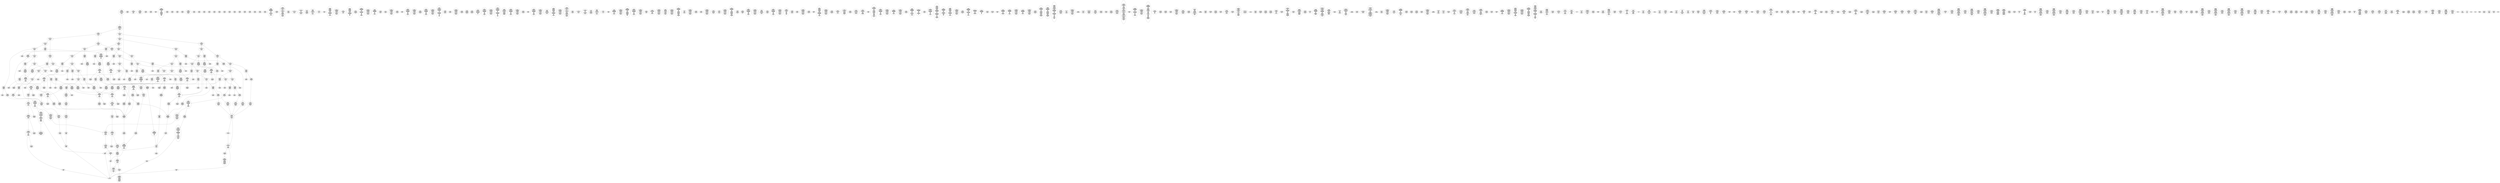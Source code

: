 /* Generated by GvGen v.1.0 (https://www.github.com/stricaud/gvgen) */

digraph G {
compound=true;
   node1 [label="[anywhere]"];
   node2 [label="# 0x0
PUSHX Data
PUSHX Data
MSTORE
PUSHX LogicData
CALLDATASIZE
LT
PUSHX Data
JUMPI
"];
   node3 [label="# 0xd
PUSHX Data
CALLDATALOAD
PUSHX BitData
SHR
PUSHX LogicData
GT
PUSHX Data
JUMPI
"];
   node4 [label="# 0x1e
PUSHX LogicData
GT
PUSHX Data
JUMPI
"];
   node5 [label="# 0x29
PUSHX LogicData
GT
PUSHX Data
JUMPI
"];
   node6 [label="# 0x34
PUSHX LogicData
EQ
PUSHX Data
JUMPI
"];
   node7 [label="# 0x3f
PUSHX LogicData
EQ
PUSHX Data
JUMPI
"];
   node8 [label="# 0x4a
PUSHX LogicData
EQ
PUSHX Data
JUMPI
"];
   node9 [label="# 0x55
PUSHX LogicData
EQ
PUSHX Data
JUMPI
"];
   node10 [label="# 0x60
PUSHX LogicData
EQ
PUSHX Data
JUMPI
"];
   node11 [label="# 0x6b
PUSHX Data
REVERT
"];
   node12 [label="# 0x6f
JUMPDEST
PUSHX LogicData
EQ
PUSHX Data
JUMPI
"];
   node13 [label="# 0x7b
PUSHX LogicData
EQ
PUSHX Data
JUMPI
"];
   node14 [label="# 0x86
PUSHX LogicData
EQ
PUSHX Data
JUMPI
"];
   node15 [label="# 0x91
PUSHX LogicData
EQ
PUSHX Data
JUMPI
"];
   node16 [label="# 0x9c
PUSHX LogicData
EQ
PUSHX Data
JUMPI
"];
   node17 [label="# 0xa7
PUSHX Data
REVERT
"];
   node18 [label="# 0xab
JUMPDEST
PUSHX LogicData
GT
PUSHX Data
JUMPI
"];
   node19 [label="# 0xb7
PUSHX LogicData
EQ
PUSHX Data
JUMPI
"];
   node20 [label="# 0xc2
PUSHX LogicData
EQ
PUSHX Data
JUMPI
"];
   node21 [label="# 0xcd
PUSHX LogicData
EQ
PUSHX Data
JUMPI
"];
   node22 [label="# 0xd8
PUSHX LogicData
EQ
PUSHX Data
JUMPI
"];
   node23 [label="# 0xe3
PUSHX LogicData
EQ
PUSHX Data
JUMPI
"];
   node24 [label="# 0xee
PUSHX Data
REVERT
"];
   node25 [label="# 0xf2
JUMPDEST
PUSHX LogicData
EQ
PUSHX Data
JUMPI
"];
   node26 [label="# 0xfe
PUSHX LogicData
EQ
PUSHX Data
JUMPI
"];
   node27 [label="# 0x109
PUSHX LogicData
EQ
PUSHX Data
JUMPI
"];
   node28 [label="# 0x114
PUSHX LogicData
EQ
PUSHX Data
JUMPI
"];
   node29 [label="# 0x11f
PUSHX Data
REVERT
"];
   node30 [label="# 0x123
JUMPDEST
PUSHX LogicData
GT
PUSHX Data
JUMPI
"];
   node31 [label="# 0x12f
PUSHX LogicData
GT
PUSHX Data
JUMPI
"];
   node32 [label="# 0x13a
PUSHX LogicData
EQ
PUSHX Data
JUMPI
"];
   node33 [label="# 0x145
PUSHX LogicData
EQ
PUSHX Data
JUMPI
"];
   node34 [label="# 0x150
PUSHX LogicData
EQ
PUSHX Data
JUMPI
"];
   node35 [label="# 0x15b
PUSHX LogicData
EQ
PUSHX Data
JUMPI
"];
   node36 [label="# 0x166
PUSHX LogicData
EQ
PUSHX Data
JUMPI
"];
   node37 [label="# 0x171
PUSHX Data
REVERT
"];
   node38 [label="# 0x175
JUMPDEST
PUSHX LogicData
EQ
PUSHX Data
JUMPI
"];
   node39 [label="# 0x181
PUSHX LogicData
EQ
PUSHX Data
JUMPI
"];
   node40 [label="# 0x18c
PUSHX LogicData
EQ
PUSHX Data
JUMPI
"];
   node41 [label="# 0x197
PUSHX LogicData
EQ
PUSHX Data
JUMPI
"];
   node42 [label="# 0x1a2
PUSHX Data
REVERT
"];
   node43 [label="# 0x1a6
JUMPDEST
PUSHX LogicData
GT
PUSHX Data
JUMPI
"];
   node44 [label="# 0x1b2
PUSHX LogicData
EQ
PUSHX Data
JUMPI
"];
   node45 [label="# 0x1bd
PUSHX LogicData
EQ
PUSHX Data
JUMPI
"];
   node46 [label="# 0x1c8
PUSHX LogicData
EQ
PUSHX Data
JUMPI
"];
   node47 [label="# 0x1d3
PUSHX LogicData
EQ
PUSHX Data
JUMPI
"];
   node48 [label="# 0x1de
PUSHX LogicData
EQ
PUSHX Data
JUMPI
"];
   node49 [label="# 0x1e9
PUSHX Data
REVERT
"];
   node50 [label="# 0x1ed
JUMPDEST
PUSHX LogicData
EQ
PUSHX Data
JUMPI
"];
   node51 [label="# 0x1f9
PUSHX LogicData
EQ
PUSHX Data
JUMPI
"];
   node52 [label="# 0x204
PUSHX LogicData
EQ
PUSHX Data
JUMPI
"];
   node53 [label="# 0x20f
PUSHX LogicData
EQ
PUSHX Data
JUMPI
"];
   node54 [label="# 0x21a
JUMPDEST
PUSHX Data
REVERT
"];
   node55 [label="# 0x21f
JUMPDEST
CALLVALUE
ISZERO
PUSHX Data
JUMPI
"];
   node56 [label="# 0x227
PUSHX Data
REVERT
"];
   node57 [label="# 0x22b
JUMPDEST
PUSHX Data
PUSHX Data
CALLDATASIZE
PUSHX Data
PUSHX Data
JUMP
"];
   node58 [label="# 0x23a
JUMPDEST
PUSHX Data
JUMP
"];
   node59 [label="# 0x23f
JUMPDEST
PUSHX MemData
MLOAD
PUSHX Data
PUSHX Data
JUMP
"];
   node60 [label="# 0x24c
JUMPDEST
PUSHX MemData
MLOAD
SUB
RETURN
"];
   node61 [label="# 0x255
JUMPDEST
CALLVALUE
ISZERO
PUSHX Data
JUMPI
"];
   node62 [label="# 0x25d
PUSHX Data
REVERT
"];
   node63 [label="# 0x261
JUMPDEST
PUSHX Data
PUSHX Data
JUMP
"];
   node64 [label="# 0x26a
JUMPDEST
PUSHX MemData
MLOAD
PUSHX Data
PUSHX Data
JUMP
"];
   node65 [label="# 0x277
JUMPDEST
CALLVALUE
ISZERO
PUSHX Data
JUMPI
"];
   node66 [label="# 0x27f
PUSHX Data
REVERT
"];
   node67 [label="# 0x283
JUMPDEST
PUSHX Data
PUSHX Data
CALLDATASIZE
PUSHX Data
PUSHX Data
JUMP
"];
   node68 [label="# 0x292
JUMPDEST
PUSHX Data
JUMP
"];
   node69 [label="# 0x297
JUMPDEST
PUSHX MemData
MLOAD
PUSHX Data
PUSHX Data
JUMP
"];
   node70 [label="# 0x2a4
JUMPDEST
CALLVALUE
ISZERO
PUSHX Data
JUMPI
"];
   node71 [label="# 0x2ac
PUSHX Data
REVERT
"];
   node72 [label="# 0x2b0
JUMPDEST
PUSHX Data
PUSHX Data
CALLDATASIZE
PUSHX Data
PUSHX Data
JUMP
"];
   node73 [label="# 0x2bf
JUMPDEST
PUSHX Data
JUMP
"];
   node74 [label="# 0x2c4
JUMPDEST
STOP
"];
   node75 [label="# 0x2c6
JUMPDEST
CALLVALUE
ISZERO
PUSHX Data
JUMPI
"];
   node76 [label="# 0x2ce
PUSHX Data
REVERT
"];
   node77 [label="# 0x2d2
JUMPDEST
PUSHX Data
PUSHX Data
CALLDATASIZE
PUSHX Data
PUSHX Data
JUMP
"];
   node78 [label="# 0x2e1
JUMPDEST
PUSHX ArithData
PUSHX BitData
PUSHX BitData
SHL
SUB
AND
PUSHX Data
MSTORE
PUSHX Data
PUSHX Data
MSTORE
PUSHX Data
SHA3
SLOAD
JUMP
"];
   node79 [label="# 0x2fc
JUMPDEST
PUSHX MemData
MLOAD
PUSHX Data
PUSHX Data
JUMP
"];
   node80 [label="# 0x309
JUMPDEST
CALLVALUE
ISZERO
PUSHX Data
JUMPI
"];
   node81 [label="# 0x311
PUSHX Data
REVERT
"];
   node82 [label="# 0x315
JUMPDEST
PUSHX Data
PUSHX Data
CALLDATASIZE
PUSHX Data
PUSHX Data
JUMP
"];
   node83 [label="# 0x324
JUMPDEST
PUSHX Data
JUMP
"];
   node84 [label="# 0x329
JUMPDEST
CALLVALUE
ISZERO
PUSHX Data
JUMPI
"];
   node85 [label="# 0x331
PUSHX Data
REVERT
"];
   node86 [label="# 0x335
JUMPDEST
PUSHX StorData
SLOAD
PUSHX Data
JUMP
"];
   node87 [label="# 0x33e
JUMPDEST
CALLVALUE
ISZERO
PUSHX Data
JUMPI
"];
   node88 [label="# 0x346
PUSHX Data
REVERT
"];
   node89 [label="# 0x34a
JUMPDEST
PUSHX Data
PUSHX Data
CALLDATASIZE
PUSHX Data
PUSHX Data
JUMP
"];
   node90 [label="# 0x359
JUMPDEST
PUSHX Data
JUMP
"];
   node91 [label="# 0x35e
JUMPDEST
CALLVALUE
ISZERO
PUSHX Data
JUMPI
"];
   node92 [label="# 0x366
PUSHX Data
REVERT
"];
   node93 [label="# 0x36a
JUMPDEST
PUSHX StorData
SLOAD
PUSHX Data
PUSHX BitData
AND
JUMP
"];
   node94 [label="# 0x378
JUMPDEST
CALLVALUE
ISZERO
PUSHX Data
JUMPI
"];
   node95 [label="# 0x380
PUSHX Data
REVERT
"];
   node96 [label="# 0x384
JUMPDEST
PUSHX Data
PUSHX Data
CALLDATASIZE
PUSHX Data
PUSHX Data
JUMP
"];
   node97 [label="# 0x393
JUMPDEST
PUSHX Data
JUMP
"];
   node98 [label="# 0x398
JUMPDEST
CALLVALUE
ISZERO
PUSHX Data
JUMPI
"];
   node99 [label="# 0x3a0
PUSHX Data
REVERT
"];
   node100 [label="# 0x3a4
JUMPDEST
PUSHX Data
PUSHX Data
CALLDATASIZE
PUSHX Data
PUSHX Data
JUMP
"];
   node101 [label="# 0x3b3
JUMPDEST
PUSHX Data
JUMP
"];
   node102 [label="# 0x3b8
JUMPDEST
PUSHX MemData
MLOAD
PUSHX Data
PUSHX Data
JUMP
"];
   node103 [label="# 0x3c6
JUMPDEST
CALLVALUE
ISZERO
PUSHX Data
JUMPI
"];
   node104 [label="# 0x3ce
PUSHX Data
REVERT
"];
   node105 [label="# 0x3d2
JUMPDEST
PUSHX Data
PUSHX Data
CALLDATASIZE
PUSHX Data
PUSHX Data
JUMP
"];
   node106 [label="# 0x3e1
JUMPDEST
PUSHX Data
JUMP
"];
   node107 [label="# 0x3e6
JUMPDEST
CALLVALUE
ISZERO
PUSHX Data
JUMPI
"];
   node108 [label="# 0x3ee
PUSHX Data
REVERT
"];
   node109 [label="# 0x3f2
JUMPDEST
PUSHX Data
PUSHX StorData
SLOAD
JUMP
"];
   node110 [label="# 0x3fc
JUMPDEST
CALLVALUE
ISZERO
PUSHX Data
JUMPI
"];
   node111 [label="# 0x404
PUSHX Data
REVERT
"];
   node112 [label="# 0x408
JUMPDEST
PUSHX StorData
SLOAD
PUSHX Data
PUSHX ArithData
PUSHX BitData
PUSHX BitData
SHL
SUB
AND
JUMP
"];
   node113 [label="# 0x41c
JUMPDEST
CALLVALUE
ISZERO
PUSHX Data
JUMPI
"];
   node114 [label="# 0x424
PUSHX Data
REVERT
"];
   node115 [label="# 0x428
JUMPDEST
PUSHX Data
PUSHX Data
JUMP
"];
   node116 [label="# 0x431
JUMPDEST
CALLVALUE
ISZERO
PUSHX Data
JUMPI
"];
   node117 [label="# 0x439
PUSHX Data
REVERT
"];
   node118 [label="# 0x43d
JUMPDEST
PUSHX Data
PUSHX Data
CALLDATASIZE
PUSHX Data
PUSHX Data
JUMP
"];
   node119 [label="# 0x44c
JUMPDEST
PUSHX Data
JUMP
"];
   node120 [label="# 0x451
JUMPDEST
CALLVALUE
ISZERO
PUSHX Data
JUMPI
"];
   node121 [label="# 0x459
PUSHX Data
REVERT
"];
   node122 [label="# 0x45d
JUMPDEST
PUSHX Data
PUSHX Data
CALLDATASIZE
PUSHX Data
PUSHX Data
JUMP
"];
   node123 [label="# 0x46c
JUMPDEST
PUSHX Data
JUMP
"];
   node124 [label="# 0x471
JUMPDEST
CALLVALUE
ISZERO
PUSHX Data
JUMPI
"];
   node125 [label="# 0x479
PUSHX Data
REVERT
"];
   node126 [label="# 0x47d
JUMPDEST
PUSHX Data
PUSHX Data
CALLDATASIZE
PUSHX Data
PUSHX Data
JUMP
"];
   node127 [label="# 0x48c
JUMPDEST
PUSHX Data
JUMP
"];
   node128 [label="# 0x491
JUMPDEST
CALLVALUE
ISZERO
PUSHX Data
JUMPI
"];
   node129 [label="# 0x499
PUSHX Data
REVERT
"];
   node130 [label="# 0x49d
JUMPDEST
PUSHX Data
PUSHX Data
CALLDATASIZE
PUSHX Data
PUSHX Data
JUMP
"];
   node131 [label="# 0x4ac
JUMPDEST
PUSHX Data
JUMP
"];
   node132 [label="# 0x4b1
JUMPDEST
CALLVALUE
ISZERO
PUSHX Data
JUMPI
"];
   node133 [label="# 0x4b9
PUSHX Data
REVERT
"];
   node134 [label="# 0x4bd
JUMPDEST
PUSHX Data
PUSHX Data
JUMP
"];
   node135 [label="# 0x4c6
JUMPDEST
CALLVALUE
ISZERO
PUSHX Data
JUMPI
"];
   node136 [label="# 0x4ce
PUSHX Data
REVERT
"];
   node137 [label="# 0x4d2
JUMPDEST
PUSHX Data
PUSHX Data
CALLDATASIZE
PUSHX Data
PUSHX Data
JUMP
"];
   node138 [label="# 0x4e1
JUMPDEST
PUSHX Data
JUMP
"];
   node139 [label="# 0x4e6
JUMPDEST
CALLVALUE
ISZERO
PUSHX Data
JUMPI
"];
   node140 [label="# 0x4ee
PUSHX Data
REVERT
"];
   node141 [label="# 0x4f2
JUMPDEST
PUSHX Data
PUSHX Data
JUMP
"];
   node142 [label="# 0x4fb
JUMPDEST
CALLVALUE
ISZERO
PUSHX Data
JUMPI
"];
   node143 [label="# 0x503
PUSHX Data
REVERT
"];
   node144 [label="# 0x507
JUMPDEST
PUSHX Data
PUSHX Data
CALLDATASIZE
PUSHX Data
PUSHX Data
JUMP
"];
   node145 [label="# 0x516
JUMPDEST
PUSHX Data
JUMP
"];
   node146 [label="# 0x51b
JUMPDEST
PUSHX Data
PUSHX Data
CALLDATASIZE
PUSHX Data
PUSHX Data
JUMP
"];
   node147 [label="# 0x529
JUMPDEST
PUSHX Data
JUMP
"];
   node148 [label="# 0x52e
JUMPDEST
CALLVALUE
ISZERO
PUSHX Data
JUMPI
"];
   node149 [label="# 0x536
PUSHX Data
REVERT
"];
   node150 [label="# 0x53a
JUMPDEST
PUSHX StorData
SLOAD
PUSHX ArithData
PUSHX BitData
PUSHX BitData
SHL
SUB
AND
PUSHX Data
JUMP
"];
   node151 [label="# 0x54c
JUMPDEST
CALLVALUE
ISZERO
PUSHX Data
JUMPI
"];
   node152 [label="# 0x554
PUSHX Data
REVERT
"];
   node153 [label="# 0x558
JUMPDEST
PUSHX Data
PUSHX Data
CALLDATASIZE
PUSHX Data
PUSHX Data
JUMP
"];
   node154 [label="# 0x567
JUMPDEST
PUSHX Data
JUMP
"];
   node155 [label="# 0x56c
JUMPDEST
CALLVALUE
ISZERO
PUSHX Data
JUMPI
"];
   node156 [label="# 0x574
PUSHX Data
REVERT
"];
   node157 [label="# 0x578
JUMPDEST
PUSHX Data
PUSHX Data
JUMP
"];
   node158 [label="# 0x581
JUMPDEST
CALLVALUE
ISZERO
PUSHX Data
JUMPI
"];
   node159 [label="# 0x589
PUSHX Data
REVERT
"];
   node160 [label="# 0x58d
JUMPDEST
PUSHX Data
PUSHX StorData
SLOAD
JUMP
"];
   node161 [label="# 0x597
JUMPDEST
CALLVALUE
ISZERO
PUSHX Data
JUMPI
"];
   node162 [label="# 0x59f
PUSHX Data
REVERT
"];
   node163 [label="# 0x5a3
JUMPDEST
PUSHX Data
PUSHX Data
CALLDATASIZE
PUSHX Data
PUSHX Data
JUMP
"];
   node164 [label="# 0x5b2
JUMPDEST
PUSHX Data
JUMP
"];
   node165 [label="# 0x5b7
JUMPDEST
CALLVALUE
ISZERO
PUSHX Data
JUMPI
"];
   node166 [label="# 0x5bf
PUSHX Data
REVERT
"];
   node167 [label="# 0x5c3
JUMPDEST
PUSHX Data
PUSHX Data
CALLDATASIZE
PUSHX Data
PUSHX Data
JUMP
"];
   node168 [label="# 0x5d2
JUMPDEST
PUSHX Data
JUMP
"];
   node169 [label="# 0x5d7
JUMPDEST
CALLVALUE
ISZERO
PUSHX Data
JUMPI
"];
   node170 [label="# 0x5df
PUSHX Data
REVERT
"];
   node171 [label="# 0x5e3
JUMPDEST
PUSHX Data
PUSHX Data
CALLDATASIZE
PUSHX Data
PUSHX Data
JUMP
"];
   node172 [label="# 0x5f2
JUMPDEST
PUSHX Data
JUMP
"];
   node173 [label="# 0x5f7
JUMPDEST
CALLVALUE
ISZERO
PUSHX Data
JUMPI
"];
   node174 [label="# 0x5ff
PUSHX Data
REVERT
"];
   node175 [label="# 0x603
JUMPDEST
PUSHX Data
PUSHX Data
CALLDATASIZE
PUSHX Data
PUSHX Data
JUMP
"];
   node176 [label="# 0x612
JUMPDEST
PUSHX Data
JUMP
"];
   node177 [label="# 0x617
JUMPDEST
CALLVALUE
ISZERO
PUSHX Data
JUMPI
"];
   node178 [label="# 0x61f
PUSHX Data
REVERT
"];
   node179 [label="# 0x623
JUMPDEST
PUSHX Data
PUSHX Data
JUMP
"];
   node180 [label="# 0x62c
JUMPDEST
CALLVALUE
ISZERO
PUSHX Data
JUMPI
"];
   node181 [label="# 0x634
PUSHX Data
REVERT
"];
   node182 [label="# 0x638
JUMPDEST
PUSHX Data
PUSHX Data
CALLDATASIZE
PUSHX Data
PUSHX Data
JUMP
"];
   node183 [label="# 0x647
JUMPDEST
PUSHX Data
JUMP
"];
   node184 [label="# 0x64c
JUMPDEST
CALLVALUE
ISZERO
PUSHX Data
JUMPI
"];
   node185 [label="# 0x654
PUSHX Data
REVERT
"];
   node186 [label="# 0x658
JUMPDEST
PUSHX StorData
SLOAD
PUSHX Data
PUSHX ArithData
PUSHX BitData
PUSHX BitData
SHL
SUB
AND
JUMP
"];
   node187 [label="# 0x66c
JUMPDEST
CALLVALUE
ISZERO
PUSHX Data
JUMPI
"];
   node188 [label="# 0x674
PUSHX Data
REVERT
"];
   node189 [label="# 0x678
JUMPDEST
PUSHX Data
PUSHX Data
CALLDATASIZE
PUSHX Data
PUSHX Data
JUMP
"];
   node190 [label="# 0x687
JUMPDEST
PUSHX Data
JUMP
"];
   node191 [label="# 0x68c
JUMPDEST
CALLVALUE
ISZERO
PUSHX Data
JUMPI
"];
   node192 [label="# 0x694
PUSHX Data
REVERT
"];
   node193 [label="# 0x698
JUMPDEST
PUSHX Data
PUSHX Data
JUMP
"];
   node194 [label="# 0x6a1
JUMPDEST
PUSHX Data
PUSHX ArithData
PUSHX BitData
PUSHX BitData
SHL
SUB
NOT
AND
PUSHX BitData
PUSHX BitData
SHL
EQ
PUSHX Data
JUMPI
"];
   node195 [label="# 0x6bd
PUSHX Data
PUSHX Data
JUMP
"];
   node196 [label="# 0x6c6
JUMPDEST
JUMP
"];
   node197 [label="# 0x6cc
JUMPDEST
PUSHX Data
PUSHX StorData
SLOAD
PUSHX Data
PUSHX Data
JUMP
"];
   node198 [label="# 0x6db
JUMPDEST
PUSHX ArithData
ADD
PUSHX ArithData
DIV
MUL
PUSHX ArithData
ADD
PUSHX MemData
MLOAD
ADD
PUSHX Data
MSTORE
MSTORE
PUSHX ArithData
ADD
SLOAD
PUSHX Data
PUSHX Data
JUMP
"];
   node199 [label="# 0x707
JUMPDEST
ISZERO
PUSHX Data
JUMPI
"];
   node200 [label="# 0x70e
PUSHX LogicData
LT
PUSHX Data
JUMPI
"];
   node201 [label="# 0x716
PUSHX ArithData
SLOAD
DIV
MUL
MSTORE
PUSHX ArithData
ADD
PUSHX Data
JUMP
"];
   node202 [label="# 0x729
JUMPDEST
ADD
PUSHX Data
MSTORE
PUSHX Data
PUSHX Data
SHA3
"];
   node203 [label="# 0x737
JUMPDEST
SLOAD
MSTORE
PUSHX ArithData
ADD
PUSHX ArithData
ADD
GT
PUSHX Data
JUMPI
"];
   node204 [label="# 0x74b
SUB
PUSHX BitData
AND
ADD
"];
   node205 [label="# 0x754
JUMPDEST
JUMP
"];
   node206 [label="# 0x75e
JUMPDEST
PUSHX Data
MSTORE
PUSHX Data
PUSHX Data
MSTORE
PUSHX Data
SHA3
SLOAD
PUSHX ArithData
PUSHX BitData
PUSHX BitData
SHL
SUB
AND
PUSHX Data
JUMPI
"];
   node207 [label="# 0x77b
PUSHX MemData
MLOAD
PUSHX BitData
PUSHX BitData
SHL
MSTORE
PUSHX ArithData
ADD
PUSHX Data
PUSHX Data
JUMP
"];
   node208 [label="# 0x792
JUMPDEST
PUSHX MemData
MLOAD
SUB
REVERT
"];
   node209 [label="# 0x79b
JUMPDEST
PUSHX Data
MSTORE
PUSHX Data
PUSHX Data
MSTORE
PUSHX Data
SHA3
SLOAD
PUSHX ArithData
PUSHX BitData
PUSHX BitData
SHL
SUB
AND
JUMP
"];
   node210 [label="# 0x7b7
JUMPDEST
PUSHX Data
PUSHX Data
PUSHX Data
JUMP
"];
   node211 [label="# 0x7c2
JUMPDEST
PUSHX ArithData
PUSHX BitData
PUSHX BitData
SHL
SUB
AND
PUSHX ArithData
PUSHX BitData
PUSHX BitData
SHL
SUB
AND
EQ
ISZERO
PUSHX Data
JUMPI
"];
   node212 [label="# 0x7df
PUSHX MemData
MLOAD
PUSHX BitData
PUSHX BitData
SHL
MSTORE
PUSHX ArithData
ADD
PUSHX Data
PUSHX Data
JUMP
"];
   node213 [label="# 0x7f6
JUMPDEST
CALLER
PUSHX ArithData
PUSHX BitData
PUSHX BitData
SHL
SUB
AND
EQ
PUSHX Data
JUMPI
"];
   node214 [label="# 0x808
PUSHX Data
CALLER
PUSHX Data
JUMP
"];
   node215 [label="# 0x812
JUMPDEST
PUSHX Data
JUMPI
"];
   node216 [label="# 0x817
PUSHX MemData
MLOAD
PUSHX BitData
PUSHX BitData
SHL
MSTORE
PUSHX ArithData
ADD
PUSHX Data
PUSHX Data
JUMP
"];
   node217 [label="# 0x82e
JUMPDEST
PUSHX Data
PUSHX Data
JUMP
"];
   node218 [label="# 0x838
JUMPDEST
JUMP
"];
   node219 [label="# 0x83d
JUMPDEST
PUSHX StorData
SLOAD
PUSHX ArithData
PUSHX BitData
PUSHX BitData
SHL
SUB
AND
CALLER
EQ
PUSHX Data
JUMPI
"];
   node220 [label="# 0x850
PUSHX MemData
MLOAD
PUSHX BitData
PUSHX BitData
SHL
MSTORE
PUSHX ArithData
ADD
PUSHX Data
PUSHX Data
JUMP
"];
   node221 [label="# 0x867
JUMPDEST
PUSHX Data
PUSHX Data
PUSHX Data
JUMP
"];
   node222 [label="# 0x873
JUMPDEST
PUSHX StorData
SLOAD
PUSHX ArithData
PUSHX BitData
PUSHX BitData
SHL
SUB
AND
CALLER
EQ
PUSHX Data
JUMPI
"];
   node223 [label="# 0x886
PUSHX MemData
MLOAD
PUSHX BitData
PUSHX BitData
SHL
MSTORE
PUSHX ArithData
ADD
PUSHX Data
PUSHX Data
JUMP
"];
   node224 [label="# 0x89d
JUMPDEST
PUSHX StorData
SLOAD
PUSHX ArithData
PUSHX BitData
PUSHX BitData
SHL
SUB
NOT
AND
PUSHX ArithData
PUSHX BitData
PUSHX BitData
SHL
SUB
AND
OR
SSTORE
JUMP
"];
   node225 [label="# 0x8bf
JUMPDEST
PUSHX Data
CALLER
PUSHX Data
JUMP
"];
   node226 [label="# 0x8c9
JUMPDEST
PUSHX Data
JUMPI
"];
   node227 [label="# 0x8ce
PUSHX MemData
MLOAD
PUSHX BitData
PUSHX BitData
SHL
MSTORE
PUSHX ArithData
ADD
PUSHX Data
PUSHX Data
JUMP
"];
   node228 [label="# 0x8e5
JUMPDEST
PUSHX Data
PUSHX Data
JUMP
"];
   node229 [label="# 0x8f0
JUMPDEST
PUSHX Data
PUSHX Data
PUSHX Data
PUSHX Data
JUMP
"];
   node230 [label="# 0x8fe
JUMPDEST
PUSHX Data
PUSHX Data
PUSHX Data
JUMP
"];
   node231 [label="# 0x909
JUMPDEST
PUSHX StorData
SLOAD
PUSHX ArithData
PUSHX BitData
PUSHX BitData
SHL
SUB
AND
"];
   node232 [label="# 0x91a
JUMPDEST
JUMP
"];
   node233 [label="# 0x921
JUMPDEST
PUSHX StorData
SLOAD
PUSHX ArithData
PUSHX BitData
PUSHX BitData
SHL
SUB
AND
CALLER
EQ
PUSHX Data
JUMPI
"];
   node234 [label="# 0x934
PUSHX MemData
MLOAD
PUSHX BitData
PUSHX BitData
SHL
MSTORE
PUSHX ArithData
ADD
PUSHX Data
PUSHX Data
JUMP
"];
   node235 [label="# 0x94b
JUMPDEST
PUSHX StorData
SLOAD
PUSHX ArithData
PUSHX BitData
PUSHX BitData
SHL
SUB
NOT
AND
PUSHX ArithData
PUSHX BitData
PUSHX BitData
SHL
SUB
AND
OR
SSTORE
JUMP
"];
   node236 [label="# 0x96d
JUMPDEST
PUSHX StorData
SLOAD
PUSHX ArithData
PUSHX BitData
PUSHX BitData
SHL
SUB
AND
CALLER
EQ
PUSHX Data
JUMPI
"];
   node237 [label="# 0x980
PUSHX MemData
MLOAD
PUSHX BitData
PUSHX BitData
SHL
MSTORE
PUSHX ArithData
ADD
PUSHX Data
PUSHX Data
JUMP
"];
   node238 [label="# 0x997
JUMPDEST
PUSHX StorData
SLOAD
PUSHX MemData
MLOAD
PUSHX ArithData
PUSHX BitData
PUSHX BitData
SHL
SUB
AND
SELFBALANCE
ISZERO
PUSHX ArithData
MUL
PUSHX Data
CALL
ISZERO
ISZERO
PUSHX Data
JUMPI
"];
   node239 [label="# 0x9c7
RETURNDATASIZE
PUSHX Data
RETURNDATACOPY
RETURNDATASIZE
PUSHX Data
REVERT
"];
   node240 [label="# 0x9d0
JUMPDEST
JUMP
"];
   node241 [label="# 0x9d3
JUMPDEST
PUSHX Data
PUSHX MemData
MLOAD
PUSHX ArithData
ADD
PUSHX Data
MSTORE
PUSHX Data
MSTORE
PUSHX Data
JUMP
"];
   node242 [label="# 0x9ee
JUMPDEST
PUSHX StorData
SLOAD
PUSHX ArithData
PUSHX BitData
PUSHX BitData
SHL
SUB
AND
CALLER
EQ
PUSHX Data
JUMPI
"];
   node243 [label="# 0xa01
PUSHX MemData
MLOAD
PUSHX BitData
PUSHX BitData
SHL
MSTORE
PUSHX ArithData
ADD
PUSHX Data
PUSHX Data
JUMP
"];
   node244 [label="# 0xa18
JUMPDEST
PUSHX Data
PUSHX Data
JUMP
"];
   node245 [label="# 0xa22
JUMPDEST
JUMP
"];
   node246 [label="# 0xa26
JUMPDEST
PUSHX StorData
SLOAD
PUSHX ArithData
PUSHX BitData
PUSHX BitData
SHL
SUB
AND
CALLER
EQ
PUSHX Data
JUMPI
"];
   node247 [label="# 0xa39
PUSHX MemData
MLOAD
PUSHX BitData
PUSHX BitData
SHL
MSTORE
PUSHX ArithData
ADD
PUSHX Data
PUSHX Data
JUMP
"];
   node248 [label="# 0xa50
JUMPDEST
MLOAD
PUSHX Data
PUSHX Data
PUSHX ArithData
ADD
PUSHX Data
JUMP
"];
   node249 [label="# 0xa63
JUMPDEST
PUSHX Data
MSTORE
PUSHX Data
PUSHX Data
MSTORE
PUSHX Data
SHA3
SLOAD
PUSHX ArithData
PUSHX BitData
PUSHX BitData
SHL
SUB
AND
PUSHX Data
JUMPI
"];
   node250 [label="# 0xa81
PUSHX MemData
MLOAD
PUSHX BitData
PUSHX BitData
SHL
MSTORE
PUSHX ArithData
ADD
PUSHX Data
PUSHX Data
JUMP
"];
   node251 [label="# 0xa98
JUMPDEST
PUSHX StorData
SLOAD
PUSHX Data
PUSHX Data
JUMP
"];
   node252 [label="# 0xaa5
JUMPDEST
PUSHX ArithData
ADD
PUSHX ArithData
DIV
MUL
PUSHX ArithData
ADD
PUSHX MemData
MLOAD
ADD
PUSHX Data
MSTORE
MSTORE
PUSHX ArithData
ADD
SLOAD
PUSHX Data
PUSHX Data
JUMP
"];
   node253 [label="# 0xad1
JUMPDEST
ISZERO
PUSHX Data
JUMPI
"];
   node254 [label="# 0xad8
PUSHX LogicData
LT
PUSHX Data
JUMPI
"];
   node255 [label="# 0xae0
PUSHX ArithData
SLOAD
DIV
MUL
MSTORE
PUSHX ArithData
ADD
PUSHX Data
JUMP
"];
   node256 [label="# 0xaf3
JUMPDEST
ADD
PUSHX Data
MSTORE
PUSHX Data
PUSHX Data
SHA3
"];
   node257 [label="# 0xb01
JUMPDEST
SLOAD
MSTORE
PUSHX ArithData
ADD
PUSHX ArithData
ADD
GT
PUSHX Data
JUMPI
"];
   node258 [label="# 0xb15
SUB
PUSHX BitData
AND
ADD
"];
   node259 [label="# 0xb1e
JUMPDEST
JUMP
"];
   node260 [label="# 0xb26
JUMPDEST
PUSHX Data
PUSHX ArithData
PUSHX BitData
PUSHX BitData
SHL
SUB
AND
PUSHX Data
JUMPI
"];
   node261 [label="# 0xb37
PUSHX MemData
MLOAD
PUSHX BitData
PUSHX BitData
SHL
MSTORE
PUSHX ArithData
ADD
PUSHX Data
PUSHX Data
JUMP
"];
   node262 [label="# 0xb4e
JUMPDEST
PUSHX ArithData
PUSHX BitData
PUSHX BitData
SHL
SUB
AND
PUSHX Data
MSTORE
PUSHX Data
PUSHX Data
MSTORE
PUSHX Data
SHA3
SLOAD
JUMP
"];
   node263 [label="# 0xb6a
JUMPDEST
PUSHX StorData
SLOAD
PUSHX ArithData
PUSHX BitData
PUSHX BitData
SHL
SUB
AND
CALLER
EQ
PUSHX Data
JUMPI
"];
   node264 [label="# 0xb7d
PUSHX MemData
MLOAD
PUSHX BitData
PUSHX BitData
SHL
MSTORE
PUSHX ArithData
ADD
PUSHX Data
PUSHX Data
JUMP
"];
   node265 [label="# 0xb94
JUMPDEST
PUSHX Data
PUSHX Data
PUSHX Data
JUMP
"];
   node266 [label="# 0xb9e
JUMPDEST
JUMP
"];
   node267 [label="# 0xba0
JUMPDEST
PUSHX StorData
SLOAD
PUSHX ArithData
PUSHX BitData
PUSHX BitData
SHL
SUB
AND
CALLER
EQ
PUSHX Data
JUMPI
"];
   node268 [label="# 0xbb3
PUSHX MemData
MLOAD
PUSHX BitData
PUSHX BitData
SHL
MSTORE
PUSHX ArithData
ADD
PUSHX Data
PUSHX Data
JUMP
"];
   node269 [label="# 0xbca
JUMPDEST
PUSHX Data
SSTORE
JUMP
"];
   node270 [label="# 0xbcf
JUMPDEST
PUSHX LogicData
PUSHX StorData
SLOAD
EQ
ISZERO
PUSHX Data
JUMPI
"];
   node271 [label="# 0xbdb
PUSHX MemData
MLOAD
PUSHX BitData
PUSHX BitData
SHL
MSTORE
PUSHX ArithData
ADD
PUSHX Data
PUSHX Data
JUMP
"];
   node272 [label="# 0xbf2
JUMPDEST
PUSHX Data
PUSHX Data
SSTORE
PUSHX StorData
SLOAD
CALLER
PUSHX BitData
AND
PUSHX Data
JUMPI
"];
   node273 [label="# 0xc04
PUSHX MemData
MLOAD
PUSHX BitData
PUSHX BitData
SHL
MSTORE
PUSHX ArithData
ADD
PUSHX Data
PUSHX Data
JUMP
"];
   node274 [label="# 0xc1b
JUMPDEST
PUSHX ArithData
PUSHX BitData
PUSHX BitData
SHL
SUB
AND
PUSHX Data
MSTORE
PUSHX Data
PUSHX Data
MSTORE
PUSHX Data
SHA3
SLOAD
PUSHX Data
PUSHX Data
JUMP
"];
   node275 [label="# 0xc3e
JUMPDEST
GT
ISZERO
PUSHX Data
JUMPI
"];
   node276 [label="# 0xc46
PUSHX MemData
MLOAD
PUSHX BitData
PUSHX BitData
SHL
MSTORE
PUSHX ArithData
ADD
PUSHX Data
PUSHX Data
JUMP
"];
   node277 [label="# 0xc5d
JUMPDEST
PUSHX Data
PUSHX Data
JUMP
"];
   node278 [label="# 0xc69
JUMPDEST
PUSHX Data
JUMPI
"];
   node279 [label="# 0xc6e
PUSHX MemData
MLOAD
PUSHX BitData
PUSHX BitData
SHL
MSTORE
PUSHX ArithData
ADD
PUSHX Data
PUSHX Data
JUMP
"];
   node280 [label="# 0xc85
JUMPDEST
PUSHX StorData
SLOAD
PUSHX Data
PUSHX Data
JUMP
"];
   node281 [label="# 0xc93
JUMPDEST
CALLVALUE
EQ
PUSHX Data
JUMPI
"];
   node282 [label="# 0xc9a
PUSHX MemData
MLOAD
PUSHX BitData
PUSHX BitData
SHL
MSTORE
PUSHX ArithData
ADD
PUSHX Data
PUSHX Data
JUMP
"];
   node283 [label="# 0xcb1
JUMPDEST
PUSHX ArithData
PUSHX BitData
PUSHX BitData
SHL
SUB
AND
PUSHX Data
MSTORE
PUSHX Data
PUSHX Data
MSTORE
PUSHX Data
SHA3
SLOAD
PUSHX Data
PUSHX Data
JUMP
"];
   node284 [label="# 0xcd9
JUMPDEST
SSTORE
PUSHX Data
PUSHX Data
JUMP
"];
   node285 [label="# 0xce9
JUMPDEST
PUSHX Data
PUSHX Data
SSTORE
JUMP
"];
   node286 [label="# 0xcf5
JUMPDEST
PUSHX StorData
SLOAD
PUSHX ArithData
PUSHX BitData
PUSHX BitData
SHL
SUB
AND
CALLER
EQ
PUSHX Data
JUMPI
"];
   node287 [label="# 0xd08
PUSHX MemData
MLOAD
PUSHX BitData
PUSHX BitData
SHL
MSTORE
PUSHX ArithData
ADD
PUSHX Data
PUSHX Data
JUMP
"];
   node288 [label="# 0xd1f
JUMPDEST
MLOAD
PUSHX Data
PUSHX Data
PUSHX ArithData
ADD
PUSHX Data
JUMP
"];
   node289 [label="# 0xd32
JUMPDEST
PUSHX Data
PUSHX StorData
SLOAD
PUSHX Data
PUSHX Data
JUMP
"];
   node290 [label="# 0xd41
JUMPDEST
PUSHX Data
CALLER
PUSHX Data
JUMP
"];
   node291 [label="# 0xd4c
JUMPDEST
PUSHX StorData
SLOAD
PUSHX ArithData
PUSHX BitData
PUSHX BitData
SHL
SUB
AND
CALLER
EQ
PUSHX Data
JUMPI
"];
   node292 [label="# 0xd5f
PUSHX MemData
MLOAD
PUSHX BitData
PUSHX BitData
SHL
MSTORE
PUSHX ArithData
ADD
PUSHX Data
PUSHX Data
JUMP
"];
   node293 [label="# 0xd76
JUMPDEST
PUSHX StorData
SLOAD
PUSHX BitData
NOT
AND
ISZERO
ISZERO
OR
SSTORE
JUMP
"];
   node294 [label="# 0xd89
JUMPDEST
PUSHX Data
CALLER
PUSHX Data
JUMP
"];
   node295 [label="# 0xd93
JUMPDEST
PUSHX Data
JUMPI
"];
   node296 [label="# 0xd98
PUSHX MemData
MLOAD
PUSHX BitData
PUSHX BitData
SHL
MSTORE
PUSHX ArithData
ADD
PUSHX Data
PUSHX Data
JUMP
"];
   node297 [label="# 0xdaf
JUMPDEST
PUSHX Data
PUSHX Data
JUMP
"];
   node298 [label="# 0xdbb
JUMPDEST
JUMP
"];
   node299 [label="# 0xdc1
JUMPDEST
PUSHX Data
MSTORE
PUSHX Data
PUSHX Data
MSTORE
PUSHX Data
SHA3
SLOAD
PUSHX Data
PUSHX ArithData
PUSHX BitData
PUSHX BitData
SHL
SUB
AND
PUSHX Data
JUMPI
"];
   node300 [label="# 0xde1
PUSHX MemData
MLOAD
PUSHX BitData
PUSHX BitData
SHL
MSTORE
PUSHX ArithData
ADD
PUSHX Data
PUSHX Data
JUMP
"];
   node301 [label="# 0xdf8
JUMPDEST
PUSHX Data
PUSHX Data
PUSHX Data
JUMP
"];
   node302 [label="# 0xe02
JUMPDEST
PUSHX LogicData
MLOAD
GT
PUSHX Data
JUMPI
"];
   node303 [label="# 0xe0e
PUSHX MemData
MLOAD
PUSHX ArithData
ADD
PUSHX Data
MSTORE
PUSHX Data
MSTORE
PUSHX Data
JUMP
"];
   node304 [label="# 0xe22
JUMPDEST
PUSHX Data
PUSHX Data
JUMP
"];
   node305 [label="# 0xe2c
JUMPDEST
PUSHX MemData
MLOAD
PUSHX ArithData
ADD
PUSHX Data
PUSHX Data
JUMP
"];
   node306 [label="# 0xe3d
JUMPDEST
PUSHX MemData
MLOAD
PUSHX ArithData
SUB
SUB
MSTORE
PUSHX Data
MSTORE
"];
   node307 [label="# 0xe4d
JUMPDEST
JUMP
"];
   node308 [label="# 0xe54
JUMPDEST
PUSHX Data
PUSHX StorData
SLOAD
PUSHX Data
PUSHX Data
JUMP
"];
   node309 [label="# 0xe63
JUMPDEST
PUSHX ArithData
PUSHX BitData
PUSHX BitData
SHL
SUB
AND
PUSHX Data
MSTORE
PUSHX Data
PUSHX Data
MSTORE
PUSHX Data
SHA3
AND
MSTORE
MSTORE
SHA3
SLOAD
PUSHX BitData
AND
JUMP
"];
   node310 [label="# 0xe91
JUMPDEST
PUSHX StorData
SLOAD
PUSHX ArithData
PUSHX BitData
PUSHX BitData
SHL
SUB
AND
CALLER
EQ
PUSHX Data
JUMPI
"];
   node311 [label="# 0xea4
PUSHX MemData
MLOAD
PUSHX BitData
PUSHX BitData
SHL
MSTORE
PUSHX ArithData
ADD
PUSHX Data
PUSHX Data
JUMP
"];
   node312 [label="# 0xebb
JUMPDEST
PUSHX ArithData
PUSHX BitData
PUSHX BitData
SHL
SUB
AND
PUSHX Data
JUMPI
"];
   node313 [label="# 0xeca
PUSHX MemData
MLOAD
PUSHX BitData
PUSHX BitData
SHL
MSTORE
PUSHX ArithData
ADD
PUSHX Data
PUSHX Data
JUMP
"];
   node314 [label="# 0xee1
JUMPDEST
PUSHX Data
PUSHX Data
JUMP
"];
   node315 [label="# 0xeea
JUMPDEST
PUSHX StorData
SLOAD
PUSHX Data
PUSHX Data
JUMP
"];
   node316 [label="# 0xef7
JUMPDEST
PUSHX Data
PUSHX ArithData
PUSHX BitData
PUSHX BitData
SHL
SUB
NOT
AND
PUSHX BitData
PUSHX BitData
SHL
EQ
PUSHX Data
JUMPI
"];
   node317 [label="# 0xf13
PUSHX ArithData
PUSHX BitData
PUSHX BitData
SHL
SUB
NOT
AND
PUSHX BitData
PUSHX BitData
SHL
EQ
"];
   node318 [label="# 0xf28
JUMPDEST
PUSHX Data
JUMPI
"];
   node319 [label="# 0xf2e
PUSHX BitData
PUSHX BitData
SHL
PUSHX ArithData
PUSHX BitData
PUSHX BitData
SHL
SUB
NOT
AND
EQ
PUSHX Data
JUMP
"];
   node320 [label="# 0xf47
JUMPDEST
PUSHX Data
MSTORE
PUSHX Data
PUSHX Data
MSTORE
PUSHX Data
SHA3
SLOAD
PUSHX ArithData
PUSHX BitData
PUSHX BitData
SHL
SUB
NOT
AND
PUSHX ArithData
PUSHX BitData
PUSHX BitData
SHL
SUB
AND
OR
SSTORE
PUSHX Data
PUSHX Data
JUMP
"];
   node321 [label="# 0xf7c
JUMPDEST
PUSHX ArithData
PUSHX BitData
PUSHX BitData
SHL
SUB
AND
PUSHX Data
PUSHX MemData
MLOAD
PUSHX MemData
MLOAD
SUB
LOGX
JUMP
"];
   node322 [label="# 0xfb5
JUMPDEST
PUSHX Data
MSTORE
PUSHX Data
PUSHX Data
MSTORE
PUSHX Data
SHA3
SLOAD
PUSHX ArithData
PUSHX BitData
PUSHX BitData
SHL
SUB
AND
PUSHX Data
JUMPI
"];
   node323 [label="# 0xfd2
PUSHX MemData
MLOAD
PUSHX BitData
PUSHX BitData
SHL
MSTORE
PUSHX ArithData
ADD
PUSHX Data
PUSHX Data
JUMP
"];
   node324 [label="# 0xfe9
JUMPDEST
PUSHX Data
PUSHX Data
PUSHX Data
JUMP
"];
   node325 [label="# 0xff4
JUMPDEST
PUSHX ArithData
PUSHX BitData
PUSHX BitData
SHL
SUB
AND
PUSHX ArithData
PUSHX BitData
PUSHX BitData
SHL
SUB
AND
EQ
PUSHX Data
JUMPI
"];
   node326 [label="# 0x1011
PUSHX ArithData
PUSHX BitData
PUSHX BitData
SHL
SUB
AND
PUSHX Data
PUSHX Data
JUMP
"];
   node327 [label="# 0x1024
JUMPDEST
PUSHX ArithData
PUSHX BitData
PUSHX BitData
SHL
SUB
AND
EQ
"];
   node328 [label="# 0x102f
JUMPDEST
PUSHX Data
JUMPI
"];
   node329 [label="# 0x1035
PUSHX Data
PUSHX Data
JUMP
"];
   node330 [label="# 0x103f
JUMPDEST
JUMP
"];
   node331 [label="# 0x1047
JUMPDEST
PUSHX ArithData
PUSHX BitData
PUSHX BitData
SHL
SUB
AND
PUSHX Data
PUSHX Data
JUMP
"];
   node332 [label="# 0x105a
JUMPDEST
PUSHX ArithData
PUSHX BitData
PUSHX BitData
SHL
SUB
AND
EQ
PUSHX Data
JUMPI
"];
   node333 [label="# 0x1069
PUSHX MemData
MLOAD
PUSHX BitData
PUSHX BitData
SHL
MSTORE
PUSHX ArithData
ADD
PUSHX Data
PUSHX Data
JUMP
"];
   node334 [label="# 0x1080
JUMPDEST
PUSHX ArithData
PUSHX BitData
PUSHX BitData
SHL
SUB
AND
PUSHX Data
JUMPI
"];
   node335 [label="# 0x108f
PUSHX MemData
MLOAD
PUSHX BitData
PUSHX BitData
SHL
MSTORE
PUSHX ArithData
ADD
PUSHX Data
PUSHX Data
JUMP
"];
   node336 [label="# 0x10a6
JUMPDEST
PUSHX Data
PUSHX Data
PUSHX Data
JUMP
"];
   node337 [label="# 0x10b1
JUMPDEST
PUSHX ArithData
PUSHX BitData
PUSHX BitData
SHL
SUB
AND
PUSHX Data
MSTORE
PUSHX Data
PUSHX Data
MSTORE
PUSHX Data
SHA3
SLOAD
PUSHX Data
PUSHX Data
PUSHX Data
JUMP
"];
   node338 [label="# 0x10da
JUMPDEST
SSTORE
PUSHX ArithData
PUSHX BitData
PUSHX BitData
SHL
SUB
AND
PUSHX Data
MSTORE
PUSHX Data
PUSHX Data
MSTORE
PUSHX Data
SHA3
SLOAD
PUSHX Data
PUSHX Data
PUSHX Data
JUMP
"];
   node339 [label="# 0x1108
JUMPDEST
SSTORE
PUSHX Data
MSTORE
PUSHX Data
PUSHX Data
MSTORE
PUSHX MemData
SHA3
SLOAD
PUSHX ArithData
PUSHX BitData
PUSHX BitData
SHL
SUB
NOT
AND
PUSHX ArithData
PUSHX BitData
PUSHX BitData
SHL
SUB
AND
OR
SSTORE
MLOAD
AND
PUSHX Data
LOGX
JUMP
"];
   node340 [label="# 0x1169
JUMPDEST
PUSHX Data
PUSHX StorData
SLOAD
PUSHX Data
PUSHX Data
JUMP
"];
   node341 [label="# 0x117a
JUMPDEST
GT
ISZERO
PUSHX Data
JUMPI
"];
   node342 [label="# 0x1181
PUSHX MemData
MLOAD
PUSHX BitData
PUSHX BitData
SHL
MSTORE
PUSHX ArithData
ADD
PUSHX Data
PUSHX Data
JUMP
"];
   node343 [label="# 0x1198
JUMPDEST
PUSHX Data
"];
   node344 [label="# 0x119b
JUMPDEST
GT
PUSHX Data
JUMPI
"];
   node345 [label="# 0x11a3
PUSHX StorData
SLOAD
PUSHX Data
PUSHX Data
PUSHX Data
JUMP
"];
   node346 [label="# 0x11b2
JUMPDEST
SSTORE
PUSHX Data
PUSHX StorData
SLOAD
PUSHX Data
JUMP
"];
   node347 [label="# 0x11c3
JUMPDEST
PUSHX Data
PUSHX Data
JUMP
"];
   node348 [label="# 0x11cd
JUMPDEST
PUSHX Data
JUMP
"];
   node349 [label="# 0x11d5
JUMPDEST
PUSHX StorData
SLOAD
PUSHX ArithData
PUSHX BitData
PUSHX BitData
SHL
SUB
AND
PUSHX ArithData
PUSHX BitData
PUSHX BitData
SHL
SUB
NOT
AND
OR
SSTORE
PUSHX MemData
MLOAD
AND
PUSHX Data
PUSHX Data
LOGX
JUMP
"];
   node350 [label="# 0x1227
JUMPDEST
PUSHX Data
PUSHX Data
PUSHX Data
JUMP
"];
   node351 [label="# 0x1234
JUMPDEST
PUSHX MemData
MLOAD
PUSHX ArithData
ADD
PUSHX Data
PUSHX Data
JUMP
"];
   node352 [label="# 0x1245
JUMPDEST
PUSHX MemData
MLOAD
PUSHX ArithData
SUB
SUB
MSTORE
PUSHX Data
MSTORE
MLOAD
PUSHX ArithData
ADD
SHA3
PUSHX Data
PUSHX ArithData
MUL
PUSHX ArithData
ADD
PUSHX MemData
MLOAD
ADD
PUSHX Data
MSTORE
MSTORE
PUSHX ArithData
ADD
PUSHX ArithData
MUL
CALLDATACOPY
PUSHX Data
ADD
MSTORE
PUSHX StorData
SLOAD
PUSHX Data
JUMP
"];
   node353 [label="# 0x129e
JUMPDEST
JUMP
"];
   node354 [label="# 0x12a8
JUMPDEST
PUSHX ArithData
PUSHX BitData
PUSHX BitData
SHL
SUB
AND
PUSHX ArithData
PUSHX BitData
PUSHX BitData
SHL
SUB
AND
EQ
ISZERO
PUSHX Data
JUMPI
"];
   node355 [label="# 0x12c3
PUSHX MemData
MLOAD
PUSHX BitData
PUSHX BitData
SHL
MSTORE
PUSHX ArithData
ADD
PUSHX Data
PUSHX Data
JUMP
"];
   node356 [label="# 0x12da
JUMPDEST
PUSHX ArithData
PUSHX BitData
PUSHX BitData
SHL
SUB
AND
PUSHX Data
MSTORE
PUSHX Data
PUSHX Data
MSTORE
PUSHX MemData
SHA3
AND
MSTORE
MSTORE
SHA3
SLOAD
PUSHX BitData
NOT
AND
ISZERO
ISZERO
OR
SSTORE
MLOAD
PUSHX Data
PUSHX Data
PUSHX Data
JUMP
"];
   node357 [label="# 0x133e
JUMPDEST
PUSHX MemData
MLOAD
SUB
LOGX
JUMP
"];
   node358 [label="# 0x134b
JUMPDEST
PUSHX Data
PUSHX Data
JUMP
"];
   node359 [label="# 0x1356
JUMPDEST
PUSHX Data
PUSHX Data
JUMP
"];
   node360 [label="# 0x1362
JUMPDEST
PUSHX Data
JUMPI
"];
   node361 [label="# 0x1367
PUSHX MemData
MLOAD
PUSHX BitData
PUSHX BitData
SHL
MSTORE
PUSHX ArithData
ADD
PUSHX Data
PUSHX Data
JUMP
"];
   node362 [label="# 0x137e
JUMPDEST
PUSHX Data
PUSHX StorData
SLOAD
PUSHX Data
PUSHX Data
JUMP
"];
   node363 [label="# 0x138d
JUMPDEST
PUSHX Data
PUSHX Data
JUMPI
"];
   node364 [label="# 0x1395
PUSHX Data
MLOAD
ADD
MSTORE
PUSHX Data
MSTORE
PUSHX BitData
PUSHX BitData
SHL
PUSHX ArithData
ADD
MSTORE
JUMP
"];
   node365 [label="# 0x13b1
JUMPDEST
PUSHX Data
"];
   node366 [label="# 0x13b5
JUMPDEST
ISZERO
PUSHX Data
JUMPI
"];
   node367 [label="# 0x13bc
PUSHX Data
PUSHX Data
JUMP
"];
   node368 [label="# 0x13c5
JUMPDEST
PUSHX Data
PUSHX Data
PUSHX Data
JUMP
"];
   node369 [label="# 0x13d4
JUMPDEST
PUSHX Data
JUMP
"];
   node370 [label="# 0x13db
JUMPDEST
PUSHX Data
PUSHX LogicData
GT
ISZERO
PUSHX Data
JUMPI
"];
   node371 [label="# 0x13ef
PUSHX Data
PUSHX Data
JUMP
"];
   node372 [label="# 0x13f6
JUMPDEST
PUSHX MemData
MLOAD
MSTORE
PUSHX ArithData
ADD
PUSHX BitData
NOT
AND
PUSHX ArithData
ADD
ADD
PUSHX Data
MSTORE
ISZERO
PUSHX Data
JUMPI
"];
   node373 [label="# 0x1414
PUSHX ArithData
ADD
CALLDATASIZE
CALLDATACOPY
ADD
"];
   node374 [label="# 0x1420
JUMPDEST
"];
   node375 [label="# 0x1424
JUMPDEST
ISZERO
PUSHX Data
JUMPI
"];
   node376 [label="# 0x142b
PUSHX Data
PUSHX Data
PUSHX Data
JUMP
"];
   node377 [label="# 0x1435
JUMPDEST
PUSHX Data
PUSHX Data
PUSHX Data
JUMP
"];
   node378 [label="# 0x1442
JUMPDEST
PUSHX Data
PUSHX Data
PUSHX Data
JUMP
"];
   node379 [label="# 0x144d
JUMPDEST
PUSHX BitData
SHL
MLOAD
LT
PUSHX Data
JUMPI
"];
   node380 [label="# 0x145b
PUSHX Data
PUSHX Data
JUMP
"];
   node381 [label="# 0x1462
JUMPDEST
PUSHX ArithData
ADD
ADD
PUSHX ArithData
PUSHX BitData
PUSHX BitData
SHL
SUB
NOT
AND
PUSHX BitData
BYTE
MSTORE8
PUSHX Data
PUSHX Data
PUSHX Data
JUMP
"];
   node382 [label="# 0x1484
JUMPDEST
PUSHX Data
JUMP
"];
   node383 [label="# 0x148b
JUMPDEST
PUSHX Data
PUSHX MemData
MLOAD
PUSHX ArithData
ADD
PUSHX Data
MSTORE
PUSHX Data
MSTORE
PUSHX Data
JUMP
"];
   node384 [label="# 0x14a5
JUMPDEST
PUSHX Data
PUSHX Data
PUSHX Data
JUMP
"];
   node385 [label="# 0x14b2
JUMPDEST
EQ
JUMP
"];
   node386 [label="# 0x14bb
JUMPDEST
PUSHX Data
PUSHX ArithData
PUSHX BitData
PUSHX BitData
SHL
SUB
AND
EXTCODESIZE
ISZERO
PUSHX Data
JUMPI
"];
   node387 [label="# 0x14ce
PUSHX MemData
MLOAD
PUSHX BitData
PUSHX BitData
SHL
MSTORE
PUSHX ArithData
PUSHX BitData
PUSHX BitData
SHL
SUB
AND
PUSHX Data
PUSHX Data
CALLER
PUSHX ArithData
ADD
PUSHX Data
JUMP
"];
   node388 [label="# 0x14ff
JUMPDEST
PUSHX Data
PUSHX MemData
MLOAD
SUB
PUSHX Data
EXTCODESIZE
ISZERO
ISZERO
PUSHX Data
JUMPI
"];
   node389 [label="# 0x1515
PUSHX Data
REVERT
"];
   node390 [label="# 0x1519
JUMPDEST
GAS
CALL
ISZERO
PUSHX Data
JUMPI
"];
   node391 [label="# 0x1527
PUSHX MemData
MLOAD
PUSHX ArithData
RETURNDATASIZE
ADD
PUSHX BitData
NOT
AND
ADD
MSTORE
PUSHX Data
ADD
PUSHX Data
JUMP
"];
   node392 [label="# 0x1546
JUMPDEST
PUSHX Data
"];
   node393 [label="# 0x1549
JUMPDEST
PUSHX Data
JUMPI
"];
   node394 [label="# 0x154e
RETURNDATASIZE
ISZERO
PUSHX Data
JUMPI
"];
   node395 [label="# 0x1556
PUSHX MemData
MLOAD
PUSHX BitData
NOT
PUSHX ArithData
RETURNDATASIZE
ADD
AND
ADD
PUSHX Data
MSTORE
RETURNDATASIZE
MSTORE
RETURNDATASIZE
PUSHX Data
PUSHX ArithData
ADD
RETURNDATACOPY
PUSHX Data
JUMP
"];
   node396 [label="# 0x1577
JUMPDEST
PUSHX Data
"];
   node397 [label="# 0x157c
JUMPDEST
MLOAD
PUSHX Data
JUMPI
"];
   node398 [label="# 0x1584
PUSHX MemData
MLOAD
PUSHX BitData
PUSHX BitData
SHL
MSTORE
PUSHX ArithData
ADD
PUSHX Data
PUSHX Data
JUMP
"];
   node399 [label="# 0x159b
JUMPDEST
MLOAD
PUSHX ArithData
ADD
REVERT
"];
   node400 [label="# 0x15a3
JUMPDEST
PUSHX ArithData
PUSHX BitData
PUSHX BitData
SHL
SUB
NOT
AND
PUSHX BitData
PUSHX BitData
SHL
EQ
PUSHX Data
JUMP
"];
   node401 [label="# 0x15bd
JUMPDEST
PUSHX Data
PUSHX Data
JUMP
"];
   node402 [label="# 0x15c5
JUMPDEST
PUSHX Data
PUSHX Data
JUMP
"];
   node403 [label="# 0x15cf
JUMPDEST
PUSHX Data
PUSHX Data
PUSHX Data
JUMP
"];
   node404 [label="# 0x15dc
JUMPDEST
PUSHX Data
JUMPI
"];
   node405 [label="# 0x15e1
PUSHX MemData
MLOAD
PUSHX BitData
PUSHX BitData
SHL
MSTORE
PUSHX ArithData
ADD
PUSHX Data
PUSHX Data
JUMP
"];
   node406 [label="# 0x15f8
JUMPDEST
PUSHX Data
"];
   node407 [label="# 0x15fd
JUMPDEST
MLOAD
LT
ISZERO
PUSHX Data
JUMPI
"];
   node408 [label="# 0x1607
PUSHX Data
MLOAD
LT
PUSHX Data
JUMPI
"];
   node409 [label="# 0x1613
PUSHX Data
PUSHX Data
JUMP
"];
   node410 [label="# 0x161a
JUMPDEST
PUSHX ArithData
MUL
PUSHX ArithData
ADD
ADD
MLOAD
GT
PUSHX Data
JUMPI
"];
   node411 [label="# 0x162c
PUSHX MemData
MLOAD
PUSHX ArithData
ADD
PUSHX Data
PUSHX Data
JUMP
"];
   node412 [label="# 0x163e
JUMPDEST
PUSHX MemData
MLOAD
PUSHX ArithData
SUB
SUB
MSTORE
PUSHX Data
MSTORE
MLOAD
PUSHX ArithData
ADD
SHA3
PUSHX Data
JUMP
"];
   node413 [label="# 0x165b
JUMPDEST
PUSHX MemData
MLOAD
PUSHX ArithData
ADD
PUSHX Data
PUSHX Data
JUMP
"];
   node414 [label="# 0x166e
JUMPDEST
PUSHX MemData
MLOAD
PUSHX ArithData
SUB
SUB
MSTORE
PUSHX Data
MSTORE
MLOAD
PUSHX ArithData
ADD
SHA3
"];
   node415 [label="# 0x1687
JUMPDEST
PUSHX Data
PUSHX Data
JUMP
"];
   node416 [label="# 0x1692
JUMPDEST
PUSHX Data
JUMP
"];
   node417 [label="# 0x169a
JUMPDEST
JUMP
"];
   node418 [label="# 0x16a2
JUMPDEST
PUSHX ArithData
PUSHX BitData
PUSHX BitData
SHL
SUB
AND
PUSHX Data
JUMPI
"];
   node419 [label="# 0x16b1
PUSHX MemData
MLOAD
PUSHX BitData
PUSHX BitData
SHL
MSTORE
PUSHX ArithData
ADD
PUSHX Data
PUSHX Data
JUMP
"];
   node420 [label="# 0x16c8
JUMPDEST
PUSHX Data
MSTORE
PUSHX Data
PUSHX Data
MSTORE
PUSHX Data
SHA3
SLOAD
PUSHX ArithData
PUSHX BitData
PUSHX BitData
SHL
SUB
AND
ISZERO
PUSHX Data
JUMPI
"];
   node421 [label="# 0x16e6
PUSHX MemData
MLOAD
PUSHX BitData
PUSHX BitData
SHL
MSTORE
PUSHX ArithData
ADD
PUSHX Data
PUSHX Data
JUMP
"];
   node422 [label="# 0x16fd
JUMPDEST
PUSHX ArithData
PUSHX BitData
PUSHX BitData
SHL
SUB
AND
PUSHX Data
MSTORE
PUSHX Data
PUSHX Data
MSTORE
PUSHX Data
SHA3
SLOAD
PUSHX Data
PUSHX Data
PUSHX Data
JUMP
"];
   node423 [label="# 0x1726
JUMPDEST
SSTORE
PUSHX Data
MSTORE
PUSHX Data
PUSHX Data
MSTORE
PUSHX MemData
SHA3
SLOAD
PUSHX ArithData
PUSHX BitData
PUSHX BitData
SHL
SUB
NOT
AND
PUSHX ArithData
PUSHX BitData
PUSHX BitData
SHL
SUB
AND
OR
SSTORE
MLOAD
PUSHX Data
LOGX
JUMP
"];
   node424 [label="# 0x1784
JUMPDEST
SLOAD
PUSHX Data
PUSHX Data
JUMP
"];
   node425 [label="# 0x1790
JUMPDEST
PUSHX Data
MSTORE
PUSHX Data
PUSHX Data
SHA3
PUSHX ArithData
ADD
PUSHX Data
DIV
ADD
PUSHX Data
JUMPI
"];
   node426 [label="# 0x17aa
PUSHX Data
SSTORE
PUSHX Data
JUMP
"];
   node427 [label="# 0x17b2
JUMPDEST
PUSHX LogicData
LT
PUSHX Data
JUMPI
"];
   node428 [label="# 0x17bb
ADD
PUSHX BitData
NOT
CALLDATALOAD
AND
OR
SSTORE
PUSHX Data
JUMP
"];
   node429 [label="# 0x17cb
JUMPDEST
ADD
PUSHX ArithData
ADD
SSTORE
ISZERO
PUSHX Data
JUMPI
"];
   node430 [label="# 0x17da
ADD
"];
   node431 [label="# 0x17dd
JUMPDEST
GT
ISZERO
PUSHX Data
JUMPI
"];
   node432 [label="# 0x17e6
CALLDATALOAD
SSTORE
PUSHX ArithData
ADD
PUSHX ArithData
ADD
PUSHX Data
JUMP
"];
   node433 [label="# 0x17f8
JUMPDEST
PUSHX Data
PUSHX Data
JUMP
"];
   node434 [label="# 0x1804
JUMPDEST
JUMP
"];
   node435 [label="# 0x1808
JUMPDEST
SLOAD
PUSHX Data
PUSHX Data
JUMP
"];
   node436 [label="# 0x1814
JUMPDEST
PUSHX Data
MSTORE
PUSHX Data
PUSHX Data
SHA3
PUSHX ArithData
ADD
PUSHX Data
DIV
ADD
PUSHX Data
JUMPI
"];
   node437 [label="# 0x182e
PUSHX Data
SSTORE
PUSHX Data
JUMP
"];
   node438 [label="# 0x1836
JUMPDEST
PUSHX LogicData
LT
PUSHX Data
JUMPI
"];
   node439 [label="# 0x183f
MLOAD
PUSHX BitData
NOT
AND
ADD
OR
SSTORE
PUSHX Data
JUMP
"];
   node440 [label="# 0x184f
JUMPDEST
ADD
PUSHX ArithData
ADD
SSTORE
ISZERO
PUSHX Data
JUMPI
"];
   node441 [label="# 0x185e
ADD
"];
   node442 [label="# 0x1861
JUMPDEST
GT
ISZERO
PUSHX Data
JUMPI
"];
   node443 [label="# 0x186a
MLOAD
SSTORE
PUSHX ArithData
ADD
PUSHX ArithData
ADD
PUSHX Data
JUMP
"];
   node444 [label="# 0x187c
JUMPDEST
"];
   node445 [label="# 0x187d
JUMPDEST
GT
ISZERO
PUSHX Data
JUMPI
"];
   node446 [label="# 0x1886
PUSHX Data
SSTORE
PUSHX ArithData
ADD
PUSHX Data
JUMP
"];
   node447 [label="# 0x1891
JUMPDEST
PUSHX ArithData
PUSHX BitData
PUSHX BitData
SHL
SUB
NOT
AND
"];
   node448 [label="# 0x189d
JUMPDEST
EQ
PUSHX Data
JUMPI
"];
   node449 [label="# 0x18a4
PUSHX Data
REVERT
"];
   node450 [label="# 0x18a8
JUMPDEST
CALLDATALOAD
PUSHX Data
PUSHX Data
JUMP
"];
   node451 [label="# 0x18b3
JUMPDEST
PUSHX Data
PUSHX LogicData
SUB
SLT
ISZERO
PUSHX Data
JUMPI
"];
   node452 [label="# 0x18c1
PUSHX Data
PUSHX Data
REVERT
"];
   node453 [label="# 0x18c8
JUMPDEST
PUSHX Data
PUSHX Data
PUSHX Data
JUMP
"];
   node454 [label="# 0x18d4
JUMPDEST
ISZERO
ISZERO
"];
   node455 [label="# 0x18d8
JUMPDEST
MSTORE
JUMP
"];
   node456 [label="# 0x18de
JUMPDEST
PUSHX ArithData
ADD
PUSHX Data
PUSHX Data
JUMP
"];
   node457 [label="# 0x18ec
JUMPDEST
PUSHX Data
"];
   node458 [label="# 0x18ef
JUMPDEST
LT
ISZERO
PUSHX Data
JUMPI
"];
   node459 [label="# 0x18f8
ADD
MLOAD
ADD
MSTORE
PUSHX ArithData
ADD
PUSHX Data
JUMP
"];
   node460 [label="# 0x1907
JUMPDEST
GT
ISZERO
PUSHX Data
JUMPI
"];
   node461 [label="# 0x1910
PUSHX Data
ADD
MSTORE
JUMP
"];
   node462 [label="# 0x1918
JUMPDEST
PUSHX Data
PUSHX Data
MLOAD
JUMP
"];
   node463 [label="# 0x1922
JUMPDEST
MSTORE
PUSHX ArithData
ADD
PUSHX Data
PUSHX ArithData
ADD
PUSHX Data
JUMP
"];
   node464 [label="# 0x1939
JUMPDEST
PUSHX ArithData
ADD
PUSHX BitData
NOT
AND
ADD
JUMP
"];
   node465 [label="# 0x194a
JUMPDEST
PUSHX ArithData
MSTORE
ADD
PUSHX Data
PUSHX Data
JUMP
"];
   node466 [label="# 0x195b
JUMPDEST
PUSHX Data
JUMP
"];
   node467 [label="# 0x1961
JUMPDEST
CALLDATALOAD
PUSHX Data
PUSHX Data
JUMP
"];
   node468 [label="# 0x196c
JUMPDEST
PUSHX Data
PUSHX LogicData
SUB
SLT
ISZERO
PUSHX Data
JUMPI
"];
   node469 [label="# 0x197a
PUSHX Data
PUSHX Data
REVERT
"];
   node470 [label="# 0x1981
JUMPDEST
PUSHX Data
PUSHX Data
PUSHX Data
JUMP
"];
   node471 [label="# 0x198d
JUMPDEST
PUSHX Data
PUSHX ArithData
PUSHX BitData
PUSHX BitData
SHL
SUB
AND
PUSHX Data
JUMP
"];
   node472 [label="# 0x199e
JUMPDEST
PUSHX Data
PUSHX Data
JUMP
"];
   node473 [label="# 0x19a7
JUMPDEST
PUSHX ArithData
ADD
PUSHX Data
PUSHX Data
JUMP
"];
   node474 [label="# 0x19b5
JUMPDEST
PUSHX Data
PUSHX Data
JUMP
"];
   node475 [label="# 0x19be
JUMPDEST
CALLDATALOAD
PUSHX Data
PUSHX Data
JUMP
"];
   node476 [label="# 0x19c9
JUMPDEST
PUSHX Data
PUSHX LogicData
SUB
SLT
ISZERO
PUSHX Data
JUMPI
"];
   node477 [label="# 0x19d8
PUSHX Data
PUSHX Data
REVERT
"];
   node478 [label="# 0x19df
JUMPDEST
PUSHX Data
PUSHX Data
PUSHX Data
JUMP
"];
   node479 [label="# 0x19eb
JUMPDEST
PUSHX ArithData
PUSHX Data
ADD
PUSHX Data
JUMP
"];
   node480 [label="# 0x19fc
JUMPDEST
JUMP
"];
   node481 [label="# 0x1a06
JUMPDEST
PUSHX Data
PUSHX LogicData
SUB
SLT
ISZERO
PUSHX Data
JUMPI
"];
   node482 [label="# 0x1a14
PUSHX Data
PUSHX Data
REVERT
"];
   node483 [label="# 0x1a1b
JUMPDEST
PUSHX Data
PUSHX Data
PUSHX Data
JUMP
"];
   node484 [label="# 0x1a27
JUMPDEST
PUSHX Data
JUMP
"];
   node485 [label="# 0x1a2d
JUMPDEST
PUSHX ArithData
ADD
PUSHX Data
PUSHX Data
JUMP
"];
   node486 [label="# 0x1a3b
JUMPDEST
PUSHX Data
PUSHX ArithData
ADD
SLT
PUSHX Data
JUMPI
"];
   node487 [label="# 0x1a49
PUSHX Data
PUSHX Data
REVERT
"];
   node488 [label="# 0x1a50
JUMPDEST
CALLDATALOAD
PUSHX LogicData
GT
ISZERO
PUSHX Data
JUMPI
"];
   node489 [label="# 0x1a64
PUSHX Data
PUSHX Data
REVERT
"];
   node490 [label="# 0x1a6b
JUMPDEST
PUSHX ArithData
ADD
PUSHX ArithData
MUL
ADD
GT
ISZERO
PUSHX Data
JUMPI
"];
   node491 [label="# 0x1a7f
PUSHX Data
PUSHX Data
REVERT
"];
   node492 [label="# 0x1a86
JUMPDEST
PUSHX Data
PUSHX LogicData
SUB
SLT
ISZERO
PUSHX Data
JUMPI
"];
   node493 [label="# 0x1a95
PUSHX Data
PUSHX Data
REVERT
"];
   node494 [label="# 0x1a9c
JUMPDEST
CALLDATALOAD
PUSHX LogicData
GT
ISZERO
PUSHX Data
JUMPI
"];
   node495 [label="# 0x1aaf
PUSHX Data
PUSHX Data
REVERT
"];
   node496 [label="# 0x1ab6
JUMPDEST
PUSHX Data
ADD
PUSHX Data
JUMP
"];
   node497 [label="# 0x1ac2
JUMPDEST
JUMP
"];
   node498 [label="# 0x1ace
JUMPDEST
PUSHX Data
PUSHX Data
PUSHX LogicData
SUB
SLT
ISZERO
PUSHX Data
JUMPI
"];
   node499 [label="# 0x1adf
PUSHX Data
PUSHX Data
REVERT
"];
   node500 [label="# 0x1ae6
JUMPDEST
PUSHX Data
PUSHX Data
PUSHX Data
JUMP
"];
   node501 [label="# 0x1af2
JUMPDEST
PUSHX ArithData
PUSHX Data
ADD
PUSHX Data
JUMP
"];
   node502 [label="# 0x1b03
JUMPDEST
PUSHX ArithData
PUSHX Data
ADD
PUSHX Data
JUMP
"];
   node503 [label="# 0x1b14
JUMPDEST
JUMP
"];
   node504 [label="# 0x1b1e
JUMPDEST
PUSHX Data
PUSHX LogicData
SUB
SLT
ISZERO
PUSHX Data
JUMPI
"];
   node505 [label="# 0x1b2d
PUSHX Data
PUSHX Data
REVERT
"];
   node506 [label="# 0x1b34
JUMPDEST
PUSHX Data
PUSHX Data
PUSHX Data
JUMP
"];
   node507 [label="# 0x1b40
JUMPDEST
PUSHX ArithData
ADD
PUSHX Data
PUSHX Data
JUMP
"];
   node508 [label="# 0x1b4e
JUMPDEST
PUSHX Data
PUSHX ArithData
ADD
PUSHX Data
JUMP
"];
   node509 [label="# 0x1b5b
JUMPDEST
PUSHX BitData
PUSHX BitData
SHL
PUSHX Data
MSTORE
PUSHX Data
PUSHX Data
MSTORE
PUSHX Data
PUSHX Data
REVERT
"];
   node510 [label="# 0x1b71
JUMPDEST
PUSHX BitData
NOT
PUSHX ArithData
ADD
AND
ADD
LT
PUSHX LogicData
GT
OR
ISZERO
PUSHX Data
JUMPI
"];
   node511 [label="# 0x1b90
PUSHX Data
PUSHX Data
JUMP
"];
   node512 [label="# 0x1b97
JUMPDEST
PUSHX Data
MSTORE
JUMP
"];
   node513 [label="# 0x1b9e
JUMPDEST
PUSHX Data
PUSHX Data
PUSHX MemData
MLOAD
JUMP
"];
   node514 [label="# 0x1ba9
JUMPDEST
PUSHX Data
PUSHX Data
JUMP
"];
   node515 [label="# 0x1bb5
JUMPDEST
JUMP
"];
   node516 [label="# 0x1bba
JUMPDEST
PUSHX Data
PUSHX LogicData
GT
ISZERO
PUSHX Data
JUMPI
"];
   node517 [label="# 0x1bcd
PUSHX Data
PUSHX Data
JUMP
"];
   node518 [label="# 0x1bd4
JUMPDEST
PUSHX BitData
NOT
PUSHX ArithData
ADD
AND
PUSHX ArithData
ADD
JUMP
"];
   node519 [label="# 0x1be5
JUMPDEST
CALLDATACOPY
PUSHX Data
ADD
MSTORE
JUMP
"];
   node520 [label="# 0x1bf1
JUMPDEST
PUSHX Data
PUSHX Data
PUSHX Data
PUSHX Data
JUMP
"];
   node521 [label="# 0x1bff
JUMPDEST
PUSHX Data
JUMP
"];
   node522 [label="# 0x1c04
JUMPDEST
MSTORE
PUSHX ArithData
ADD
ADD
GT
ISZERO
PUSHX Data
JUMPI
"];
   node523 [label="# 0x1c18
PUSHX Data
PUSHX Data
REVERT
"];
   node524 [label="# 0x1c1f
JUMPDEST
PUSHX Data
PUSHX Data
JUMP
"];
   node525 [label="# 0x1c2a
JUMPDEST
PUSHX Data
PUSHX ArithData
ADD
SLT
PUSHX Data
JUMPI
"];
   node526 [label="# 0x1c37
PUSHX Data
PUSHX Data
REVERT
"];
   node527 [label="# 0x1c3e
JUMPDEST
CALLDATALOAD
PUSHX Data
PUSHX ArithData
ADD
PUSHX Data
JUMP
"];
   node528 [label="# 0x1c4e
JUMPDEST
PUSHX Data
PUSHX LogicData
SUB
SLT
ISZERO
PUSHX Data
JUMPI
"];
   node529 [label="# 0x1c5c
PUSHX Data
PUSHX Data
REVERT
"];
   node530 [label="# 0x1c63
JUMPDEST
CALLDATALOAD
PUSHX LogicData
GT
ISZERO
PUSHX Data
JUMPI
"];
   node531 [label="# 0x1c76
PUSHX Data
PUSHX Data
REVERT
"];
   node532 [label="# 0x1c7d
JUMPDEST
PUSHX Data
ADD
PUSHX Data
JUMP
"];
   node533 [label="# 0x1c89
JUMPDEST
PUSHX Data
PUSHX ArithData
ADD
SLT
PUSHX Data
JUMPI
"];
   node534 [label="# 0x1c97
PUSHX Data
PUSHX Data
REVERT
"];
   node535 [label="# 0x1c9e
JUMPDEST
CALLDATALOAD
PUSHX LogicData
GT
ISZERO
PUSHX Data
JUMPI
"];
   node536 [label="# 0x1cb2
PUSHX Data
PUSHX Data
REVERT
"];
   node537 [label="# 0x1cb9
JUMPDEST
PUSHX ArithData
ADD
PUSHX ArithData
MUL
ADD
GT
ISZERO
PUSHX Data
JUMPI
"];
   node538 [label="# 0x1ccd
PUSHX Data
PUSHX Data
REVERT
"];
   node539 [label="# 0x1cd4
JUMPDEST
PUSHX Data
PUSHX Data
PUSHX LogicData
SUB
SLT
ISZERO
PUSHX Data
JUMPI
"];
   node540 [label="# 0x1ce6
PUSHX Data
PUSHX Data
REVERT
"];
   node541 [label="# 0x1ced
JUMPDEST
PUSHX Data
PUSHX Data
PUSHX Data
JUMP
"];
   node542 [label="# 0x1cf9
JUMPDEST
PUSHX ArithData
ADD
CALLDATALOAD
PUSHX LogicData
GT
ISZERO
PUSHX Data
JUMPI
"];
   node543 [label="# 0x1d12
PUSHX Data
PUSHX Data
REVERT
"];
   node544 [label="# 0x1d19
JUMPDEST
PUSHX Data
ADD
PUSHX Data
JUMP
"];
   node545 [label="# 0x1d25
JUMPDEST
PUSHX ArithData
PUSHX Data
ADD
PUSHX Data
JUMP
"];
   node546 [label="# 0x1d38
JUMPDEST
JUMP
"];
   node547 [label="# 0x1d44
JUMPDEST
ISZERO
ISZERO
PUSHX Data
JUMP
"];
   node548 [label="# 0x1d4c
JUMPDEST
CALLDATALOAD
PUSHX Data
PUSHX Data
JUMP
"];
   node549 [label="# 0x1d57
JUMPDEST
PUSHX Data
PUSHX LogicData
SUB
SLT
ISZERO
PUSHX Data
JUMPI
"];
   node550 [label="# 0x1d66
PUSHX Data
PUSHX Data
REVERT
"];
   node551 [label="# 0x1d6d
JUMPDEST
PUSHX Data
PUSHX Data
PUSHX Data
JUMP
"];
   node552 [label="# 0x1d79
JUMPDEST
PUSHX ArithData
PUSHX Data
ADD
PUSHX Data
JUMP
"];
   node553 [label="# 0x1d8a
JUMPDEST
PUSHX Data
PUSHX LogicData
SUB
SLT
ISZERO
PUSHX Data
JUMPI
"];
   node554 [label="# 0x1d98
PUSHX Data
PUSHX Data
REVERT
"];
   node555 [label="# 0x1d9f
JUMPDEST
PUSHX Data
PUSHX Data
PUSHX Data
JUMP
"];
   node556 [label="# 0x1dab
JUMPDEST
PUSHX Data
PUSHX Data
PUSHX LogicData
SUB
SLT
ISZERO
PUSHX Data
JUMPI
"];
   node557 [label="# 0x1dbd
PUSHX Data
PUSHX Data
REVERT
"];
   node558 [label="# 0x1dc4
JUMPDEST
PUSHX Data
PUSHX Data
PUSHX Data
JUMP
"];
   node559 [label="# 0x1dd0
JUMPDEST
PUSHX ArithData
PUSHX Data
ADD
PUSHX Data
JUMP
"];
   node560 [label="# 0x1de1
JUMPDEST
PUSHX ArithData
PUSHX Data
ADD
PUSHX Data
JUMP
"];
   node561 [label="# 0x1df2
JUMPDEST
PUSHX ArithData
ADD
CALLDATALOAD
PUSHX LogicData
GT
ISZERO
PUSHX Data
JUMPI
"];
   node562 [label="# 0x1e0b
PUSHX Data
PUSHX Data
REVERT
"];
   node563 [label="# 0x1e12
JUMPDEST
PUSHX Data
ADD
PUSHX Data
JUMP
"];
   node564 [label="# 0x1e1e
JUMPDEST
PUSHX Data
PUSHX LogicData
SUB
SLT
ISZERO
PUSHX Data
JUMPI
"];
   node565 [label="# 0x1e2d
PUSHX Data
PUSHX Data
REVERT
"];
   node566 [label="# 0x1e34
JUMPDEST
PUSHX Data
PUSHX Data
PUSHX Data
JUMP
"];
   node567 [label="# 0x1e40
JUMPDEST
PUSHX ArithData
PUSHX Data
ADD
PUSHX Data
JUMP
"];
   node568 [label="# 0x1e51
JUMPDEST
PUSHX BitData
PUSHX BitData
SHL
PUSHX Data
MSTORE
PUSHX Data
PUSHX Data
MSTORE
PUSHX Data
PUSHX Data
REVERT
"];
   node569 [label="# 0x1e67
JUMPDEST
PUSHX Data
DIV
PUSHX BitData
AND
PUSHX Data
JUMPI
"];
   node570 [label="# 0x1e75
PUSHX BitData
AND
"];
   node571 [label="# 0x1e7b
JUMPDEST
PUSHX LogicData
LT
EQ
ISZERO
PUSHX Data
JUMPI
"];
   node572 [label="# 0x1e87
PUSHX Data
PUSHX Data
JUMP
"];
   node573 [label="# 0x1e8e
JUMPDEST
JUMP
"];
   node574 [label="# 0x1e94
JUMPDEST
PUSHX Data
MSTORE
PUSHX Data
PUSHX ArithData
ADD
PUSHX Data
MSTORE
PUSHX BitData
PUSHX BitData
SHL
PUSHX ArithData
ADD
MSTORE
"];
   node575 [label="# 0x1ed9
JUMPDEST
PUSHX ArithData
ADD
JUMP
"];
   node576 [label="# 0x1ee0
JUMPDEST
PUSHX ArithData
MSTORE
ADD
PUSHX Data
PUSHX Data
JUMP
"];
   node577 [label="# 0x1ef0
JUMPDEST
PUSHX Data
MSTORE
PUSHX Data
PUSHX ArithData
ADD
PUSHX Data
MSTORE
PUSHX BitData
PUSHX BitData
SHL
PUSHX ArithData
ADD
MSTORE
PUSHX Data
JUMP
"];
   node578 [label="# 0x1f2e
JUMPDEST
PUSHX ArithData
MSTORE
ADD
PUSHX Data
PUSHX Data
JUMP
"];
   node579 [label="# 0x1f3e
JUMPDEST
PUSHX Data
MSTORE
PUSHX Data
PUSHX ArithData
ADD
PUSHX Data
MSTORE
PUSHX Data
PUSHX ArithData
ADD
MSTORE
PUSHX Data
JUMP
"];
   node580 [label="# 0x1f98
JUMPDEST
PUSHX ArithData
MSTORE
ADD
PUSHX Data
PUSHX Data
JUMP
"];
   node581 [label="# 0x1fa8
JUMPDEST
PUSHX ArithData
MSTORE
PUSHX Data
ADD
MSTORE
PUSHX Data
"];
   node582 [label="# 0x1fd6
JUMPDEST
PUSHX ArithData
ADD
JUMP
"];
   node583 [label="# 0x1fdd
JUMPDEST
PUSHX ArithData
MSTORE
ADD
PUSHX Data
PUSHX Data
JUMP
"];
   node584 [label="# 0x1fed
JUMPDEST
PUSHX Data
MSTORE
PUSHX Data
PUSHX ArithData
ADD
PUSHX Data
MSTORE
PUSHX BitData
PUSHX BitData
SHL
PUSHX ArithData
ADD
MSTORE
PUSHX Data
JUMP
"];
   node585 [label="# 0x203b
JUMPDEST
PUSHX ArithData
MSTORE
ADD
PUSHX Data
PUSHX Data
JUMP
"];
   node586 [label="# 0x204b
JUMPDEST
PUSHX BitData
PUSHX BitData
SHL
PUSHX Data
MSTORE
PUSHX Data
PUSHX Data
MSTORE
PUSHX Data
PUSHX Data
REVERT
"];
   node587 [label="# 0x2061
JUMPDEST
PUSHX BitData
PUSHX BitData
SHL
PUSHX Data
MSTORE
PUSHX Data
PUSHX Data
MSTORE
PUSHX Data
PUSHX Data
REVERT
"];
   node588 [label="# 0x2077
JUMPDEST
PUSHX Data
PUSHX Data
JUMPI
"];
   node589 [label="# 0x207f
PUSHX Data
PUSHX Data
JUMP
"];
   node590 [label="# 0x2086
JUMPDEST
DIV
JUMP
"];
   node591 [label="# 0x208b
JUMPDEST
PUSHX Data
PUSHX BitData
NOT
DIV
GT
ISZERO
ISZERO
AND
ISZERO
PUSHX Data
JUMPI
"];
   node592 [label="# 0x209e
PUSHX Data
PUSHX Data
JUMP
"];
   node593 [label="# 0x20a5
JUMPDEST
MUL
JUMP
"];
   node594 [label="# 0x20aa
JUMPDEST
PUSHX Data
MSTORE
PUSHX Data
PUSHX ArithData
ADD
PUSHX Data
MSTORE
PUSHX BitData
PUSHX BitData
SHL
PUSHX ArithData
ADD
MSTORE
PUSHX Data
JUMP
"];
   node595 [label="# 0x20f0
JUMPDEST
PUSHX ArithData
MSTORE
ADD
PUSHX Data
PUSHX Data
JUMP
"];
   node596 [label="# 0x2100
JUMPDEST
PUSHX Data
MSTORE
PUSHX Data
PUSHX ArithData
ADD
PUSHX Data
MSTORE
PUSHX BitData
PUSHX BitData
SHL
PUSHX ArithData
ADD
MSTORE
PUSHX Data
JUMP
"];
   node597 [label="# 0x2147
JUMPDEST
PUSHX ArithData
MSTORE
ADD
PUSHX Data
PUSHX Data
JUMP
"];
   node598 [label="# 0x2157
JUMPDEST
PUSHX Data
MSTORE
PUSHX Data
PUSHX ArithData
ADD
PUSHX Data
MSTORE
PUSHX Data
JUMP
"];
   node599 [label="# 0x218b
JUMPDEST
PUSHX ArithData
MSTORE
ADD
PUSHX Data
PUSHX Data
JUMP
"];
   node600 [label="# 0x219b
JUMPDEST
PUSHX Data
MSTORE
PUSHX Data
PUSHX ArithData
ADD
PUSHX BitData
PUSHX BitData
SHL
MSTORE
PUSHX Data
JUMP
"];
   node601 [label="# 0x21c0
JUMPDEST
PUSHX ArithData
MSTORE
ADD
PUSHX Data
PUSHX Data
JUMP
"];
   node602 [label="# 0x21d0
JUMPDEST
PUSHX Data
LT
ISZERO
PUSHX Data
JUMPI
"];
   node603 [label="# 0x21db
PUSHX Data
PUSHX Data
JUMP
"];
   node604 [label="# 0x21e2
JUMPDEST
SUB
JUMP
"];
   node605 [label="# 0x21e7
JUMPDEST
PUSHX Data
MSTORE
PUSHX Data
PUSHX ArithData
ADD
PUSHX Data
MSTORE
PUSHX Data
JUMP
"];
   node606 [label="# 0x221b
JUMPDEST
PUSHX ArithData
MSTORE
ADD
PUSHX Data
PUSHX Data
JUMP
"];
   node607 [label="# 0x222b
JUMPDEST
PUSHX Data
MSTORE
PUSHX Data
PUSHX ArithData
ADD
PUSHX BitData
PUSHX BitData
SHL
MSTORE
PUSHX Data
JUMP
"];
   node608 [label="# 0x224f
JUMPDEST
PUSHX ArithData
MSTORE
ADD
PUSHX Data
PUSHX Data
JUMP
"];
   node609 [label="# 0x225f
JUMPDEST
PUSHX Data
MSTORE
PUSHX Data
PUSHX ArithData
ADD
PUSHX Data
MSTORE
PUSHX Data
JUMP
"];
   node610 [label="# 0x2293
JUMPDEST
PUSHX ArithData
MSTORE
ADD
PUSHX Data
PUSHX Data
JUMP
"];
   node611 [label="# 0x22a3
JUMPDEST
PUSHX Data
NOT
GT
ISZERO
PUSHX Data
JUMPI
"];
   node612 [label="# 0x22af
PUSHX Data
PUSHX Data
JUMP
"];
   node613 [label="# 0x22b6
JUMPDEST
ADD
JUMP
"];
   node614 [label="# 0x22bb
JUMPDEST
PUSHX Data
MSTORE
PUSHX Data
PUSHX ArithData
ADD
PUSHX Data
MSTORE
PUSHX BitData
PUSHX BitData
SHL
PUSHX ArithData
ADD
MSTORE
PUSHX Data
JUMP
"];
   node615 [label="# 0x2307
JUMPDEST
PUSHX ArithData
MSTORE
ADD
PUSHX Data
PUSHX Data
JUMP
"];
   node616 [label="# 0x2317
JUMPDEST
PUSHX Data
PUSHX Data
MLOAD
JUMP
"];
   node617 [label="# 0x2321
JUMPDEST
PUSHX Data
PUSHX ArithData
ADD
PUSHX Data
JUMP
"];
   node618 [label="# 0x232f
JUMPDEST
ADD
JUMP
"];
   node619 [label="# 0x2339
JUMPDEST
PUSHX Data
PUSHX Data
PUSHX Data
JUMP
"];
   node620 [label="# 0x2345
JUMPDEST
PUSHX Data
PUSHX Data
JUMP
"];
   node621 [label="# 0x2351
JUMPDEST
PUSHX Data
MSTORE
PUSHX Data
PUSHX ArithData
ADD
PUSHX Data
MSTORE
PUSHX BitData
PUSHX BitData
SHL
PUSHX ArithData
ADD
MSTORE
PUSHX Data
JUMP
"];
   node622 [label="# 0x2394
JUMPDEST
PUSHX ArithData
MSTORE
ADD
PUSHX Data
PUSHX Data
JUMP
"];
   node623 [label="# 0x23a4
JUMPDEST
PUSHX Data
MSTORE
PUSHX Data
PUSHX ArithData
ADD
PUSHX Data
MSTORE
PUSHX BitData
PUSHX BitData
SHL
PUSHX ArithData
ADD
MSTORE
PUSHX Data
JUMP
"];
   node624 [label="# 0x23ed
JUMPDEST
PUSHX ArithData
MSTORE
ADD
PUSHX Data
PUSHX Data
JUMP
"];
   node625 [label="# 0x23fd
JUMPDEST
PUSHX Data
MSTORE
PUSHX Data
PUSHX ArithData
ADD
PUSHX Data
MSTORE
PUSHX BitData
PUSHX BitData
SHL
PUSHX ArithData
ADD
MSTORE
PUSHX Data
JUMP
"];
   node626 [label="# 0x2443
JUMPDEST
PUSHX ArithData
MSTORE
ADD
PUSHX Data
PUSHX Data
JUMP
"];
   node627 [label="# 0x2453
JUMPDEST
PUSHX Data
MSTORE
PUSHX Data
PUSHX ArithData
ADD
PUSHX Data
MSTORE
PUSHX BitData
PUSHX BitData
SHL
PUSHX ArithData
ADD
MSTORE
PUSHX Data
JUMP
"];
   node628 [label="# 0x2494
JUMPDEST
PUSHX ArithData
MSTORE
ADD
PUSHX Data
PUSHX Data
JUMP
"];
   node629 [label="# 0x24a4
JUMPDEST
PUSHX Data
MSTORE
PUSHX Data
PUSHX ArithData
ADD
PUSHX Data
MSTORE
PUSHX Data
JUMP
"];
   node630 [label="# 0x24d8
JUMPDEST
PUSHX ArithData
MSTORE
ADD
PUSHX Data
PUSHX Data
JUMP
"];
   node631 [label="# 0x24e8
JUMPDEST
PUSHX Data
PUSHX BitData
NOT
EQ
ISZERO
PUSHX Data
JUMPI
"];
   node632 [label="# 0x24f5
PUSHX Data
PUSHX Data
JUMP
"];
   node633 [label="# 0x24fc
JUMPDEST
PUSHX ArithData
ADD
JUMP
"];
   node634 [label="# 0x2503
JUMPDEST
PUSHX Data
PUSHX Data
PUSHX BitData
SHL
JUMP
"];
   node635 [label="# 0x250f
JUMPDEST
PUSHX Data
PUSHX Data
PUSHX Data
JUMP
"];
   node636 [label="# 0x251a
JUMPDEST
PUSHX Data
PUSHX Data
PUSHX Data
JUMP
"];
   node637 [label="# 0x2526
JUMPDEST
PUSHX Data
JUMP
"];
   node638 [label="# 0x252b
JUMPDEST
PUSHX Data
PUSHX Data
PUSHX Data
JUMP
"];
   node639 [label="# 0x2537
JUMPDEST
PUSHX ArithData
ADD
PUSHX Data
PUSHX Data
JUMP
"];
   node640 [label="# 0x2547
JUMPDEST
PUSHX Data
MSTORE
PUSHX Data
PUSHX ArithData
ADD
PUSHX Data
MSTORE
PUSHX Data
JUMP
"];
   node641 [label="# 0x257b
JUMPDEST
PUSHX ArithData
MSTORE
ADD
PUSHX Data
PUSHX Data
JUMP
"];
   node642 [label="# 0x258b
JUMPDEST
PUSHX Data
MSTORE
PUSHX Data
PUSHX ArithData
ADD
PUSHX Data
MSTORE
PUSHX BitData
PUSHX BitData
SHL
PUSHX ArithData
ADD
MSTORE
PUSHX Data
JUMP
"];
   node643 [label="# 0x25da
JUMPDEST
PUSHX ArithData
MSTORE
ADD
PUSHX Data
PUSHX Data
JUMP
"];
   node644 [label="# 0x25ea
JUMPDEST
PUSHX Data
PUSHX Data
JUMPI
"];
   node645 [label="# 0x25f2
PUSHX Data
PUSHX Data
JUMP
"];
   node646 [label="# 0x25f9
JUMPDEST
MOD
JUMP
"];
   node647 [label="# 0x25fe
JUMPDEST
PUSHX BitData
PUSHX BitData
SHL
PUSHX Data
MSTORE
PUSHX Data
PUSHX Data
MSTORE
PUSHX Data
PUSHX Data
REVERT
"];
   node648 [label="# 0x2614
JUMPDEST
PUSHX ArithData
ADD
PUSHX Data
PUSHX Data
JUMP
"];
   node649 [label="# 0x2622
JUMPDEST
PUSHX Data
PUSHX ArithData
ADD
PUSHX Data
JUMP
"];
   node650 [label="# 0x262f
JUMPDEST
PUSHX Data
PUSHX ArithData
ADD
PUSHX Data
JUMP
"];
   node651 [label="# 0x263c
JUMPDEST
SUB
PUSHX ArithData
ADD
MSTORE
PUSHX Data
PUSHX Data
JUMP
"];
   node652 [label="# 0x264e
JUMPDEST
MLOAD
PUSHX Data
PUSHX Data
JUMP
"];
   node653 [label="# 0x2659
JUMPDEST
PUSHX Data
PUSHX LogicData
SUB
SLT
ISZERO
PUSHX Data
JUMPI
"];
   node654 [label="# 0x2667
PUSHX Data
PUSHX Data
REVERT
"];
   node655 [label="# 0x266e
JUMPDEST
PUSHX Data
PUSHX Data
PUSHX Data
JUMP
"];
   node656 [label="# 0x267a
JUMPDEST
PUSHX Data
PUSHX Data
PUSHX Data
JUMP
"];
   node657 [label="# 0x2686
JUMPDEST
PUSHX ArithData
ADD
PUSHX Data
PUSHX Data
JUMP
"];
   node658 [label="# 0x2696
JUMPDEST
PUSHX ArithData
ADD
JUMP
"];
   node659 [label="# 0x26a0
JUMPDEST
PUSHX ArithData
MSTORE
PUSHX Data
ADD
MSTORE
PUSHX Data
PUSHX Data
JUMP
"];
   node660 [label="# 0x26d2
JUMPDEST
PUSHX ArithData
MSTORE
ADD
PUSHX Data
PUSHX Data
JUMP
"];
   node661 [label="# 0x26e2
JUMPDEST
PUSHX Data
MSTORE
PUSHX Data
PUSHX ArithData
ADD
PUSHX Data
MSTORE
PUSHX Data
JUMP
"];
   node662 [label="# 0x2716
JUMPDEST
PUSHX ArithData
MSTORE
ADD
PUSHX Data
PUSHX Data
JUMP
"];
   node663 [label="# 0x2726
INVALID
"];
   node664 [label="# 0x2727
LOGX
PUSHX Data
INVALID
"];
   node665 [label="# 0x272f
SLT
SHA3
INVALID
"];
   node666 [label="# 0x2732
INVALID
"];
   node667 [label="# 0x2733
INVALID
"];
   node668 [label="# 0x2734
NUMBER
INVALID
"];
   node669 [label="# 0x2736
CODESIZE
CALLVALUE
INVALID
"];
   node670 [label="# 0x2739
OR
PUSHX Data
NUMBER
STOP
"];
   node671 [label="# 0x2758
ADDMOD
MULMOD
STOP
"];
   node672 [label="# 0x275b
CALLER
"];
node2->node54;
node2->node3;
node3->node30;
node3->node4;
node4->node18;
node4->node5;
node5->node12;
node5->node6;
node6->node177;
node6->node7;
node7->node180;
node7->node8;
node8->node184;
node8->node9;
node9->node187;
node9->node10;
node10->node191;
node10->node11;
node12->node158;
node12->node13;
node13->node161;
node13->node14;
node14->node165;
node14->node15;
node15->node169;
node15->node16;
node16->node173;
node16->node17;
node18->node25;
node18->node19;
node19->node142;
node19->node20;
node20->node146;
node20->node21;
node21->node148;
node21->node22;
node22->node151;
node22->node23;
node23->node155;
node23->node24;
node25->node128;
node25->node26;
node26->node132;
node26->node27;
node27->node135;
node27->node28;
node28->node139;
node28->node29;
node30->node43;
node30->node31;
node31->node38;
node31->node32;
node32->node110;
node32->node33;
node33->node113;
node33->node34;
node34->node116;
node34->node35;
node35->node120;
node35->node36;
node36->node124;
node36->node37;
node38->node94;
node38->node39;
node39->node98;
node39->node40;
node40->node103;
node40->node41;
node41->node107;
node41->node42;
node43->node50;
node43->node44;
node44->node75;
node44->node45;
node45->node80;
node45->node46;
node46->node84;
node46->node47;
node47->node87;
node47->node48;
node48->node91;
node48->node49;
node50->node55;
node50->node51;
node51->node61;
node51->node52;
node52->node65;
node52->node53;
node53->node70;
node53->node54;
node55->node57;
node55->node56;
node57->node451;
node59->node456;
node61->node63;
node61->node62;
node63->node197;
node65->node67;
node65->node66;
node67->node468;
node69->node473;
node70->node72;
node70->node71;
node72->node476;
node75->node77;
node75->node76;
node77->node481;
node79->node485;
node80->node82;
node80->node81;
node82->node492;
node84->node86;
node84->node85;
node86->node79;
node87->node89;
node87->node88;
node89->node481;
node91->node93;
node91->node92;
node93->node59;
node94->node96;
node94->node95;
node96->node498;
node98->node100;
node98->node99;
node100->node504;
node103->node105;
node103->node104;
node105->node481;
node107->node109;
node107->node108;
node109->node79;
node110->node112;
node110->node111;
node112->node69;
node113->node115;
node113->node114;
node115->node236;
node116->node118;
node116->node117;
node118->node498;
node120->node122;
node120->node121;
node122->node476;
node124->node126;
node124->node125;
node126->node528;
node128->node130;
node128->node129;
node130->node468;
node132->node134;
node132->node133;
node134->node251;
node135->node137;
node135->node136;
node137->node481;
node139->node141;
node139->node140;
node141->node263;
node142->node144;
node142->node143;
node144->node468;
node146->node539;
node148->node150;
node148->node149;
node150->node69;
node151->node153;
node151->node152;
node153->node528;
node155->node157;
node155->node156;
node157->node289;
node158->node160;
node158->node159;
node160->node79;
node161->node163;
node161->node162;
node163->node549;
node165->node167;
node165->node166;
node167->node553;
node169->node171;
node169->node170;
node171->node556;
node173->node175;
node173->node174;
node175->node468;
node177->node179;
node177->node178;
node179->node308;
node180->node182;
node180->node181;
node182->node564;
node184->node186;
node184->node185;
node186->node69;
node187->node189;
node187->node188;
node189->node481;
node191->node193;
node191->node192;
node193->node315;
node196->node1;
node197->node569;
node232->node1;
node236->node238;
node236->node237;
node237->node583;
node238->node240;
node238->node239;
node240->node1;
node251->node569;
node263->node265;
node263->node264;
node264->node583;
node265->node349;
node266->node1;
node289->node569;
node308->node569;
node315->node569;
node349->node266;
node447->node448;
node448->node240;
node448->node449;
node450->node447;
node451->node453;
node451->node452;
node453->node450;
node454->node455;
node455->node1;
node456->node454;
node466->node448;
node467->node466;
node468->node470;
node468->node469;
node470->node467;
node471->node196;
node472->node471;
node473->node472;
node474->node471;
node475->node474;
node476->node478;
node476->node477;
node478->node475;
node481->node483;
node481->node482;
node483->node475;
node484->node455;
node485->node484;
node486->node488;
node486->node487;
node488->node490;
node488->node489;
node490->node232;
node490->node491;
node492->node494;
node492->node493;
node494->node496;
node494->node495;
node496->node486;
node498->node500;
node498->node499;
node500->node475;
node504->node506;
node504->node505;
node506->node467;
node516->node518;
node516->node517;
node517->node509;
node518->node1;
node520->node516;
node525->node527;
node525->node526;
node527->node520;
node528->node530;
node528->node529;
node530->node532;
node530->node531;
node532->node525;
node539->node541;
node539->node540;
node541->node467;
node547->node448;
node548->node547;
node549->node551;
node549->node550;
node551->node475;
node553->node555;
node553->node554;
node555->node548;
node556->node558;
node556->node557;
node558->node475;
node564->node566;
node564->node565;
node566->node475;
node569->node571;
node569->node570;
node570->node571;
node571->node573;
node571->node572;
node572->node568;
node573->node1;
node581->node582;
node582->node196;
node583->node581;
}
